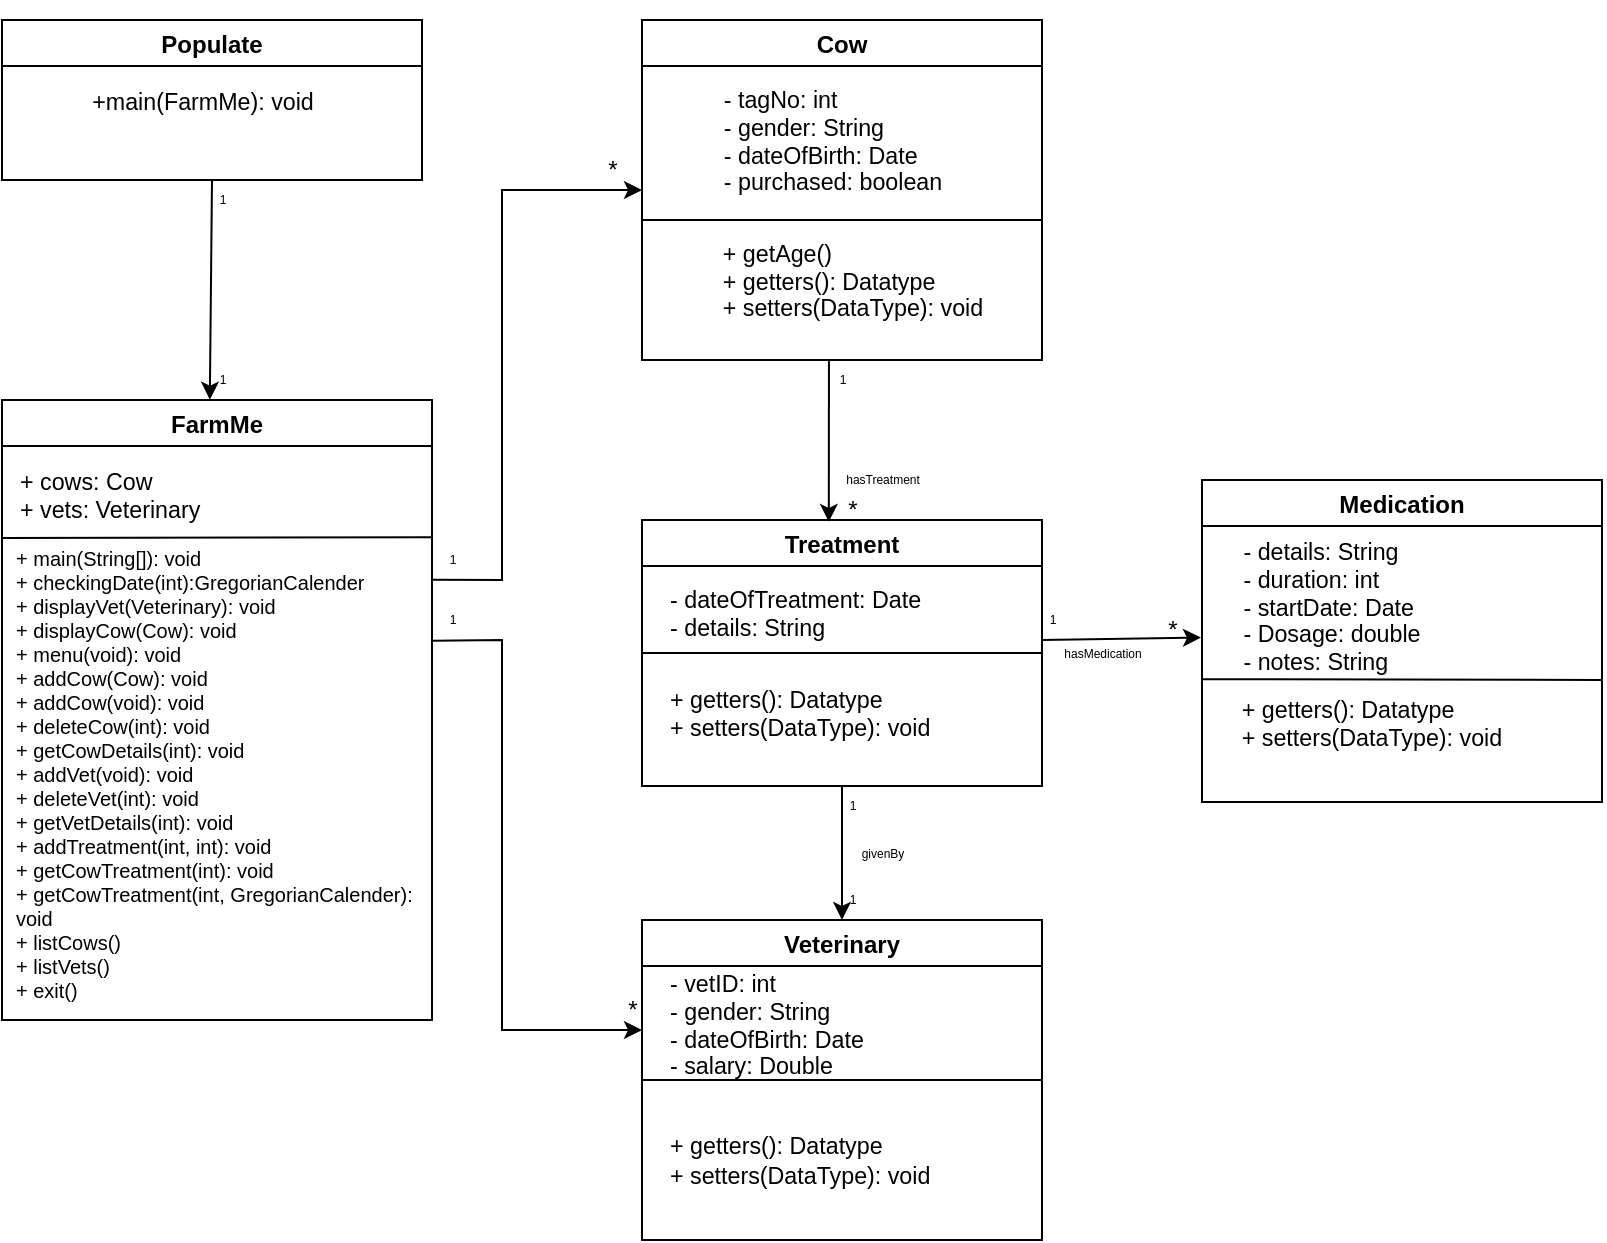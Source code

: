 <mxfile version="20.5.3" type="device" pages="3"><diagram id="g5PznS_Q1_sWZwW7j5GB" name="Page-1"><mxGraphModel dx="1426" dy="794" grid="1" gridSize="10" guides="1" tooltips="1" connect="1" arrows="1" fold="1" page="1" pageScale="1" pageWidth="827" pageHeight="1169" math="0" shadow="0"><root><mxCell id="0"/><mxCell id="1" parent="0"/><mxCell id="dlC_bt2dtPy2M-M3eViS-109" value="FarmMe" style="swimlane;" parent="1" vertex="1"><mxGeometry x="20" y="490" width="215" height="310" as="geometry"/></mxCell><mxCell id="dlC_bt2dtPy2M-M3eViS-111" value="&lt;div style=&quot;font-size: 10px;&quot;&gt;&lt;div style=&quot;&quot;&gt;&lt;span style=&quot;letter-spacing: 0px; background-color: initial;&quot;&gt;+ main(String[]): void&lt;/span&gt;&lt;/div&gt;&lt;div style=&quot;&quot;&gt;&lt;span style=&quot;letter-spacing: 0px; background-color: initial;&quot;&gt;+ checkingDate(int):GregorianCalender&lt;/span&gt;&lt;/div&gt;&lt;div style=&quot;&quot;&gt;&lt;span style=&quot;letter-spacing: 0px; background-color: initial;&quot;&gt;+ displayVet(Veterinary): void&lt;/span&gt;&lt;/div&gt;&lt;div style=&quot;&quot;&gt;&lt;span style=&quot;letter-spacing: 0px; background-color: initial;&quot;&gt;+ displayCow(Cow): void&lt;/span&gt;&lt;/div&gt;&lt;div style=&quot;&quot;&gt;&lt;span style=&quot;letter-spacing: 0px; background-color: initial;&quot;&gt;+ menu(void): void&lt;/span&gt;&lt;/div&gt;&lt;div style=&quot;&quot;&gt;+ addCow(Cow): void&lt;span style=&quot;letter-spacing: 0px; background-color: initial;&quot;&gt;&lt;br&gt;&lt;/span&gt;&lt;/div&gt;&lt;font style=&quot;font-size: 10px; font-family: Helvetica; color: rgb(0, 0, 0); direction: ltr; letter-spacing: 0px; line-height: 120%; opacity: 1;&quot;&gt;&lt;div style=&quot;&quot;&gt;&lt;span style=&quot;letter-spacing: 0px; background-color: initial;&quot;&gt;+ addCow(void): void&lt;/span&gt;&lt;/div&gt;&lt;div style=&quot;&quot;&gt;&lt;span style=&quot;letter-spacing: 0px; background-color: initial;&quot;&gt;+ deleteCow(int): void&lt;/span&gt;&lt;/div&gt;&lt;div style=&quot;&quot;&gt;&lt;span style=&quot;letter-spacing: 0px; background-color: initial;&quot;&gt;+ getCowDetails(int): void&lt;/span&gt;&lt;/div&gt;&lt;div style=&quot;&quot;&gt;&lt;span style=&quot;letter-spacing: 0px; background-color: initial;&quot;&gt;+ addVet(void): void&lt;/span&gt;&lt;/div&gt;&lt;div style=&quot;&quot;&gt;&lt;span style=&quot;letter-spacing: 0px; background-color: initial;&quot;&gt;+ deleteVet(int): void&lt;/span&gt;&lt;/div&gt;&lt;div style=&quot;&quot;&gt;&lt;span style=&quot;letter-spacing: 0px; background-color: initial;&quot;&gt;+ getVetDetails(int): void&lt;/span&gt;&lt;/div&gt;&lt;div style=&quot;&quot;&gt;&lt;span style=&quot;letter-spacing: 0px; background-color: initial;&quot;&gt;+ addTreatment(int, int): void&lt;/span&gt;&lt;/div&gt;&lt;div style=&quot;&quot;&gt;&lt;span style=&quot;letter-spacing: 0px; background-color: initial;&quot;&gt;+ getCowTreatment(int): void&lt;/span&gt;&lt;/div&gt;&lt;div style=&quot;&quot;&gt;&lt;span style=&quot;&quot;&gt;+ getCowTreatment(int,&lt;/span&gt;&lt;span style=&quot;letter-spacing: 0px; background-color: initial;&quot;&gt;&amp;nbsp;GregorianCalender&lt;/span&gt;&lt;span style=&quot;letter-spacing: 0px; background-color: initial;&quot;&gt;): &lt;span style=&quot;&quot;&gt;&#9;&lt;/span&gt;&lt;span style=&quot;&quot;&gt;&#9;&lt;/span&gt;&lt;span style=&quot;&quot;&gt;&#9;&lt;/span&gt;&lt;span style=&quot;&quot;&gt;&#9;&lt;/span&gt;&lt;span style=&quot;&quot;&gt;&#9;&lt;/span&gt;&lt;span style=&quot;&quot;&gt;&#9;&lt;/span&gt;&lt;span style=&quot;&quot;&gt;&#9;&lt;/span&gt;&lt;span style=&quot;&quot;&gt;&#9;&lt;/span&gt;void&lt;/span&gt;&lt;/div&gt;&lt;div style=&quot;&quot;&gt;&lt;span style=&quot;letter-spacing: 0px; background-color: initial;&quot;&gt;+ listCows()&lt;/span&gt;&lt;/div&gt;&lt;div style=&quot;&quot;&gt;&lt;span style=&quot;letter-spacing: 0px; background-color: initial;&quot;&gt;+ listVets()&lt;/span&gt;&lt;/div&gt;&lt;div style=&quot;&quot;&gt;&lt;span style=&quot;letter-spacing: 0px; background-color: initial;&quot;&gt;+ exit()&lt;/span&gt;&lt;/div&gt;&lt;/font&gt;&lt;/div&gt;" style="verticalAlign=middle;align=left;vsdxID=4;fillColor=none;gradientColor=none;shape=stencil(nZBRDoQgDERP03+WHsHFe5iISyOCQdT19kIaIxq//Jtp3zTpAFaTaUYNUkwx+F6v1EYD+AUpyRkdKCYFqACrzgf9C352LfuxyWRWg1/yhT/nRE5IsZWuZtCSK8CPeI0e/hF+jV7AJM4PO7KWCyr390bSiNtEtQM=);strokeColor=none;spacingTop=-3;spacingBottom=-3;spacingLeft=-3;spacingRight=-3;points=[];labelBackgroundColor=none;rounded=0;html=1;whiteSpace=wrap;" parent="dlC_bt2dtPy2M-M3eViS-109" vertex="1"><mxGeometry x="7.5" y="74" width="200" height="226" as="geometry"/></mxCell><mxCell id="dlC_bt2dtPy2M-M3eViS-57" value="&lt;div style=&quot;font-size: 1px&quot;&gt;&lt;font style=&quot;font-size:11.64px;font-family:Helvetica;color:#000000;direction:ltr;letter-spacing:0px;line-height:120%;opacity:1&quot;&gt;+ cows: Cow&lt;br&gt;+ vets: Veterinary&lt;br&gt;&lt;br&gt;&lt;br&gt;&lt;/font&gt;&lt;/div&gt;" style="verticalAlign=middle;align=left;vsdxID=2;fillColor=none;gradientColor=none;shape=stencil(nZBRDoQgDERP03+WHsHFe5iISyOCQdT19kIaIxq//Jtp3zTpAFaTaUYNUkwx+F6v1EYD+AUpyRkdKCYFqACrzgf9C352LfuxyWRWg1/yhT/nRE5IsZWuZtCSK8CPeI0e/hF+jV7AJM4PO7KWCyr390bSiNtEtQM=);strokeColor=none;spacingTop=-3;spacingBottom=-3;spacingLeft=-3;spacingRight=-3;points=[];labelBackgroundColor=none;rounded=0;html=1;whiteSpace=wrap;" parent="dlC_bt2dtPy2M-M3eViS-109" vertex="1"><mxGeometry x="10" y="40" width="195" height="41" as="geometry"/></mxCell><mxCell id="dlC_bt2dtPy2M-M3eViS-117" value="Cow" style="swimlane;" parent="1" vertex="1"><mxGeometry x="340" y="300" width="200" height="170" as="geometry"/></mxCell><mxCell id="dlC_bt2dtPy2M-M3eViS-60" style="vsdxID=510000;fillColor=none;gradientColor=none;strokeColor=none;spacingTop=-3;spacingBottom=-3;spacingLeft=-3;spacingRight=-3;points=[];labelBackgroundColor=none;rounded=0;html=1;whiteSpace=wrap;align=left;" parent="dlC_bt2dtPy2M-M3eViS-117" vertex="1"><mxGeometry x="27.5" y="-10" width="145" height="180" as="geometry"/></mxCell><mxCell id="dlC_bt2dtPy2M-M3eViS-62" value="&lt;div style=&quot;font-size: 11.64px;&quot;&gt;&lt;div style=&quot;text-align: left;&quot;&gt;&lt;span style=&quot;font-size: 11.64px; letter-spacing: 0px; background-color: initial;&quot;&gt;- tagNo: int&lt;/span&gt;&lt;/div&gt;&lt;font style=&quot;font-size:11.64px;font-family:Helvetica;color:#000000;direction:ltr;letter-spacing:0px;line-height:120%;opacity:1&quot;&gt;&lt;div style=&quot;text-align: left;&quot;&gt;&lt;span style=&quot;font-size: 11.64px; letter-spacing: 0px; background-color: initial;&quot;&gt;- gender: String&lt;/span&gt;&lt;/div&gt;&lt;div style=&quot;text-align: left;&quot;&gt;&lt;span style=&quot;font-size: 11.64px; letter-spacing: 0px; background-color: initial;&quot;&gt;- dateOfBirth: Date&lt;/span&gt;&lt;/div&gt;&lt;div style=&quot;text-align: left;&quot;&gt;&lt;span style=&quot;font-size: 11.64px; letter-spacing: 0px; background-color: initial;&quot;&gt;- purchased: boolean&lt;/span&gt;&lt;/div&gt;&lt;/font&gt;&lt;/div&gt;" style="verticalAlign=middle;align=center;vsdxID=6;fillColor=none;gradientColor=none;shape=stencil(nZBRDoQgDERP03+WHsHFe5iISyOCQdT19kIaIxq//Jtp3zTpAFaTaUYNUkwx+F6v1EYD+AUpyRkdKCYFqACrzgf9C352LfuxyWRWg1/yhT/nRE5IsZWuZtCSK8CPeI0e/hF+jV7AJM4PO7KWCyr390bSiNtEtQM=);strokeColor=none;spacingTop=-3;spacingBottom=-3;spacingLeft=-3;spacingRight=-3;points=[];labelBackgroundColor=none;rounded=0;html=1;whiteSpace=wrap;" parent="dlC_bt2dtPy2M-M3eViS-60" vertex="1"><mxGeometry x="-10" y="31.2" width="155" height="76.8" as="geometry"/></mxCell><mxCell id="dlC_bt2dtPy2M-M3eViS-64" value="&lt;div style=&quot;font-size: 1px&quot;&gt;&lt;div style=&quot;text-align: left;&quot;&gt;&lt;span style=&quot;font-size: 11.64px; letter-spacing: 0px; background-color: initial;&quot;&gt;+ getAge()&lt;/span&gt;&lt;/div&gt;&lt;font style=&quot;font-size:11.64px;font-family:Helvetica;color:#000000;direction:ltr;letter-spacing:0px;line-height:120%;opacity:1&quot;&gt;&lt;div style=&quot;text-align: left;&quot;&gt;&lt;span style=&quot;font-size: 11.64px; letter-spacing: 0px; background-color: initial;&quot;&gt;+ getters(): Datatype&lt;/span&gt;&lt;/div&gt;&lt;div style=&quot;text-align: left;&quot;&gt;&lt;span style=&quot;font-size: 11.64px; letter-spacing: 0px; background-color: initial;&quot;&gt;+ setters(DataType): void&lt;/span&gt;&lt;/div&gt;&lt;/font&gt;&lt;/div&gt;" style="verticalAlign=middle;align=center;vsdxID=8;fillColor=none;gradientColor=none;shape=stencil(nZBRDoQgDERP03+WHsHFe5iISyOCQdT19kIaIxq//Jtp3zTpAFaTaUYNUkwx+F6v1EYD+AUpyRkdKCYFqACrzgf9C352LfuxyWRWg1/yhT/nRE5IsZWuZtCSK8CPeI0e/hF+jV7AJM4PO7KWCyr390bSiNtEtQM=);strokeColor=none;spacingTop=-3;spacingBottom=-3;spacingLeft=-3;spacingRight=-3;points=[];labelBackgroundColor=none;rounded=0;html=1;whiteSpace=wrap;" parent="dlC_bt2dtPy2M-M3eViS-60" vertex="1"><mxGeometry x="10" y="120" width="135" height="40" as="geometry"/></mxCell><mxCell id="dlC_bt2dtPy2M-M3eViS-122" value="" style="endArrow=none;html=1;rounded=0;" parent="1" edge="1"><mxGeometry width="50" height="50" relative="1" as="geometry"><mxPoint x="340" y="400" as="sourcePoint"/><mxPoint x="540" y="400" as="targetPoint"/><Array as="points"/></mxGeometry></mxCell><mxCell id="dlC_bt2dtPy2M-M3eViS-146" style="edgeStyle=orthogonalEdgeStyle;rounded=0;orthogonalLoop=1;jettySize=auto;html=1;exitX=0.5;exitY=1;exitDx=0;exitDy=0;entryX=0.5;entryY=0;entryDx=0;entryDy=0;shadow=0;" parent="1" source="dlC_bt2dtPy2M-M3eViS-123" target="dlC_bt2dtPy2M-M3eViS-132" edge="1"><mxGeometry relative="1" as="geometry"/></mxCell><mxCell id="dlC_bt2dtPy2M-M3eViS-123" value="Treatment" style="swimlane;" parent="1" vertex="1"><mxGeometry x="340" y="550" width="200" height="133" as="geometry"/></mxCell><mxCell id="dlC_bt2dtPy2M-M3eViS-67" value="&lt;div style=&quot;font-size: 1px&quot;&gt;&lt;font style=&quot;font-size:11.64px;font-family:Helvetica;color:#000000;direction:ltr;letter-spacing:0px;line-height:120%;opacity:1&quot;&gt;- dateOfTreatment: Date&lt;br&gt;- details: String&lt;/font&gt;&lt;/div&gt;" style="verticalAlign=middle;align=left;vsdxID=10;fillColor=none;gradientColor=none;shape=stencil(nZBRDoQgDERP03+WHsHFe5iISyOCQdT19kIaIxq//Jtp3zTpAFaTaUYNUkwx+F6v1EYD+AUpyRkdKCYFqACrzgf9C352LfuxyWRWg1/yhT/nRE5IsZWuZtCSK8CPeI0e/hF+jV7AJM4PO7KWCyr390bSiNtEtQM=);strokeColor=none;spacingTop=-3;spacingBottom=-3;spacingLeft=-3;spacingRight=-3;points=[];labelBackgroundColor=none;rounded=0;html=1;whiteSpace=wrap;" parent="dlC_bt2dtPy2M-M3eViS-123" vertex="1"><mxGeometry x="15" y="14" width="170" height="64" as="geometry"/></mxCell><mxCell id="dlC_bt2dtPy2M-M3eViS-69" value="&lt;div style=&quot;&quot;&gt;&lt;div style=&quot;&quot;&gt;&lt;span style=&quot;font-size: 11.64px;&quot;&gt;&lt;br&gt;&lt;/span&gt;&lt;/div&gt;&lt;font style=&quot;font-size: 11.64px; font-family: Helvetica; color: rgb(0, 0, 0); direction: ltr; letter-spacing: 0px; line-height: 120%; opacity: 1;&quot;&gt;&lt;div style=&quot;&quot;&gt;&lt;span style=&quot;font-size: 11.64px; letter-spacing: 0px; background-color: initial;&quot;&gt;+ getters(): Datatype&lt;/span&gt;&lt;/div&gt;&lt;div style=&quot;&quot;&gt;&lt;span style=&quot;font-size: 11.64px; letter-spacing: 0px; background-color: initial;&quot;&gt;+ setters(DataType): void&lt;/span&gt;&lt;/div&gt;&lt;/font&gt;&lt;/div&gt;" style="verticalAlign=middle;align=left;vsdxID=12;fillColor=none;gradientColor=none;shape=stencil(nZBRDoQgDERP03+WHsHFe5iISyOCQdT19kIaIxq//Jtp3zTpAFaTaUYNUkwx+F6v1EYD+AUpyRkdKCYFqACrzgf9C352LfuxyWRWg1/yhT/nRE5IsZWuZtCSK8CPeI0e/hF+jV7AJM4PO7KWCyr390bSiNtEtQM=);strokeColor=none;spacingTop=-3;spacingBottom=-3;spacingLeft=-3;spacingRight=-3;points=[];labelBackgroundColor=none;rounded=0;html=1;whiteSpace=wrap;" parent="dlC_bt2dtPy2M-M3eViS-123" vertex="1"><mxGeometry x="15" y="63" width="210" height="52" as="geometry"/></mxCell><mxCell id="dlC_bt2dtPy2M-M3eViS-125" value="" style="endArrow=none;html=1;rounded=0;entryX=1;entryY=0.5;entryDx=0;entryDy=0;exitX=0;exitY=0.5;exitDx=0;exitDy=0;" parent="1" source="dlC_bt2dtPy2M-M3eViS-123" target="dlC_bt2dtPy2M-M3eViS-123" edge="1"><mxGeometry width="50" height="50" relative="1" as="geometry"><mxPoint x="200" y="843" as="sourcePoint"/><mxPoint x="250" y="793" as="targetPoint"/></mxGeometry></mxCell><mxCell id="dlC_bt2dtPy2M-M3eViS-127" value="Medication" style="swimlane;" parent="1" vertex="1"><mxGeometry x="620" y="530" width="200" height="161" as="geometry"/></mxCell><mxCell id="dlC_bt2dtPy2M-M3eViS-75" style="vsdxID=1710000;fillColor=none;gradientColor=none;strokeColor=none;spacingTop=-3;spacingBottom=-3;spacingLeft=-3;spacingRight=-3;points=[];labelBackgroundColor=none;rounded=0;html=1;whiteSpace=wrap;align=left;" parent="dlC_bt2dtPy2M-M3eViS-127" vertex="1"><mxGeometry width="170" height="162" as="geometry"/></mxCell><mxCell id="dlC_bt2dtPy2M-M3eViS-77" value="&lt;div style=&quot;font-size: 1px&quot;&gt;&lt;div style=&quot;text-align: left;&quot;&gt;&lt;span style=&quot;font-size: 11.64px; letter-spacing: 0px; background-color: initial;&quot;&gt;- details: String&lt;/span&gt;&lt;/div&gt;&lt;font style=&quot;font-size:11.64px;font-family:Helvetica;color:#000000;direction:ltr;letter-spacing:0px;line-height:120%;opacity:1&quot;&gt;&lt;div style=&quot;text-align: left;&quot;&gt;&lt;span style=&quot;font-size: 11.64px; letter-spacing: 0px; background-color: initial;&quot;&gt;- duration: int&lt;/span&gt;&lt;/div&gt;&lt;div style=&quot;text-align: left;&quot;&gt;&lt;span style=&quot;font-size: 11.64px; letter-spacing: 0px; background-color: initial;&quot;&gt;- startDate: Date&lt;/span&gt;&lt;/div&gt;&lt;div style=&quot;text-align: left;&quot;&gt;&lt;span style=&quot;font-size: 11.64px; letter-spacing: 0px; background-color: initial;&quot;&gt;- Dosage: double&lt;/span&gt;&lt;/div&gt;&lt;div style=&quot;text-align: left;&quot;&gt;&lt;span style=&quot;font-size: 11.64px; letter-spacing: 0px; background-color: initial;&quot;&gt;- notes: String&lt;/span&gt;&lt;/div&gt;&lt;/font&gt;&lt;/div&gt;" style="verticalAlign=middle;align=center;vsdxID=18;fillColor=none;gradientColor=none;shape=stencil(nZBRDoQgDERP03+WHsHFe5iISyOCQdT19kIaIxq//Jtp3zTpAFaTaUYNUkwx+F6v1EYD+AUpyRkdKCYFqACrzgf9C352LfuxyWRWg1/yhT/nRE5IsZWuZtCSK8CPeI0e/hF+jV7AJM4PO7KWCyr390bSiNtEtQM=);strokeColor=none;spacingTop=-3;spacingBottom=-3;spacingLeft=-3;spacingRight=-3;points=[];labelBackgroundColor=none;rounded=0;html=1;whiteSpace=wrap;" parent="dlC_bt2dtPy2M-M3eViS-75" vertex="1"><mxGeometry x="-20" y="26" width="170" height="74" as="geometry"/></mxCell><mxCell id="dlC_bt2dtPy2M-M3eViS-79" value="&lt;div style=&quot;font-size: 1px&quot;&gt;&lt;div style=&quot;text-align: left;&quot;&gt;&lt;span style=&quot;font-size: 11.64px; letter-spacing: 0px; background-color: initial;&quot;&gt;+ getters(): Datatype&lt;/span&gt;&lt;/div&gt;&lt;font style=&quot;font-size:11.64px;font-family:Helvetica;color:#000000;direction:ltr;letter-spacing:0px;line-height:120%;opacity:1&quot;&gt;&lt;div style=&quot;text-align: left;&quot;&gt;&lt;span style=&quot;font-size: 11.64px; letter-spacing: 0px; background-color: initial;&quot;&gt;+ setters(DataType): void&lt;/span&gt;&lt;/div&gt;&lt;/font&gt;&lt;/div&gt;" style="verticalAlign=middle;align=center;vsdxID=20;fillColor=none;gradientColor=none;shape=stencil(nZBRDoQgDERP03+WHsHFe5iISyOCQdT19kIaIxq//Jtp3zTpAFaTaUYNUkwx+F6v1EYD+AUpyRkdKCYFqACrzgf9C352LfuxyWRWg1/yhT/nRE5IsZWuZtCSK8CPeI0e/hF+jV7AJM4PO7KWCyr390bSiNtEtQM=);strokeColor=none;spacingTop=-3;spacingBottom=-3;spacingLeft=-3;spacingRight=-3;points=[];labelBackgroundColor=none;rounded=0;html=1;whiteSpace=wrap;" parent="dlC_bt2dtPy2M-M3eViS-75" vertex="1"><mxGeometry y="100" width="170" height="42" as="geometry"/></mxCell><mxCell id="dlC_bt2dtPy2M-M3eViS-153" value="*" style="text;html=1;align=center;verticalAlign=middle;resizable=0;points=[];autosize=1;strokeColor=none;fillColor=none;" parent="dlC_bt2dtPy2M-M3eViS-75" vertex="1"><mxGeometry x="-30" y="60" width="30" height="30" as="geometry"/></mxCell><mxCell id="dlC_bt2dtPy2M-M3eViS-130" value="" style="endArrow=none;html=1;rounded=0;exitX=0;exitY=-0.009;exitDx=0;exitDy=0;exitPerimeter=0;" parent="1" source="dlC_bt2dtPy2M-M3eViS-79" edge="1"><mxGeometry width="50" height="50" relative="1" as="geometry"><mxPoint x="600" y="780" as="sourcePoint"/><mxPoint x="820" y="630" as="targetPoint"/></mxGeometry></mxCell><mxCell id="dlC_bt2dtPy2M-M3eViS-132" value="Veterinary" style="swimlane;" parent="1" vertex="1"><mxGeometry x="340" y="750" width="200" height="160" as="geometry"/></mxCell><mxCell id="dlC_bt2dtPy2M-M3eViS-133" value="&lt;div style=&quot;font-size: 1px&quot;&gt;&lt;span style=&quot;font-size: 11.64px; text-align: center;&quot;&gt;- vetID: int&lt;/span&gt;&lt;br style=&quot;font-size: 11.64px; text-align: center;&quot;&gt;&lt;span style=&quot;font-size: 11.64px; text-align: center;&quot;&gt;- gender: String&lt;/span&gt;&lt;br style=&quot;font-size: 11.64px; text-align: center;&quot;&gt;&lt;span style=&quot;font-size: 11.64px; text-align: center;&quot;&gt;- dateOfBirth: Date&lt;/span&gt;&lt;br style=&quot;font-size: 11.64px; text-align: center;&quot;&gt;&lt;span style=&quot;font-size: 11.64px; text-align: center;&quot;&gt;- salary: Double&lt;/span&gt;&lt;br&gt;&lt;/div&gt;" style="verticalAlign=middle;align=left;vsdxID=10;fillColor=none;gradientColor=none;shape=stencil(nZBRDoQgDERP03+WHsHFe5iISyOCQdT19kIaIxq//Jtp3zTpAFaTaUYNUkwx+F6v1EYD+AUpyRkdKCYFqACrzgf9C352LfuxyWRWg1/yhT/nRE5IsZWuZtCSK8CPeI0e/hF+jV7AJM4PO7KWCyr390bSiNtEtQM=);strokeColor=none;spacingTop=-3;spacingBottom=-3;spacingLeft=-3;spacingRight=-3;points=[];labelBackgroundColor=none;rounded=0;html=1;whiteSpace=wrap;" parent="dlC_bt2dtPy2M-M3eViS-132" vertex="1"><mxGeometry x="15" y="20" width="170" height="64" as="geometry"/></mxCell><mxCell id="dlC_bt2dtPy2M-M3eViS-134" value="&lt;div style=&quot;&quot;&gt;&lt;div style=&quot;&quot;&gt;&lt;span style=&quot;font-size: 11.64px; text-align: center;&quot;&gt;+ getters(): Datatype&lt;/span&gt;&lt;br style=&quot;font-size: 11.64px; text-align: center;&quot;&gt;&lt;span style=&quot;font-size: 11.64px; text-align: center;&quot;&gt;+ setters(DataType): void&lt;/span&gt;&lt;br&gt;&lt;/div&gt;&lt;/div&gt;" style="verticalAlign=middle;align=left;vsdxID=12;fillColor=none;gradientColor=none;shape=stencil(nZBRDoQgDERP03+WHsHFe5iISyOCQdT19kIaIxq//Jtp3zTpAFaTaUYNUkwx+F6v1EYD+AUpyRkdKCYFqACrzgf9C352LfuxyWRWg1/yhT/nRE5IsZWuZtCSK8CPeI0e/hF+jV7AJM4PO7KWCyr390bSiNtEtQM=);strokeColor=none;spacingTop=-3;spacingBottom=-3;spacingLeft=-3;spacingRight=-3;points=[];labelBackgroundColor=none;rounded=0;html=1;whiteSpace=wrap;" parent="dlC_bt2dtPy2M-M3eViS-132" vertex="1"><mxGeometry x="15" y="94" width="210" height="52" as="geometry"/></mxCell><mxCell id="dlC_bt2dtPy2M-M3eViS-135" value="" style="endArrow=none;html=1;rounded=0;entryX=1;entryY=0.5;entryDx=0;entryDy=0;exitX=0;exitY=0.5;exitDx=0;exitDy=0;" parent="1" source="dlC_bt2dtPy2M-M3eViS-132" target="dlC_bt2dtPy2M-M3eViS-132" edge="1"><mxGeometry width="50" height="50" relative="1" as="geometry"><mxPoint x="200" y="1063" as="sourcePoint"/><mxPoint x="250" y="1013" as="targetPoint"/></mxGeometry></mxCell><mxCell id="dlC_bt2dtPy2M-M3eViS-137" value="" style="endArrow=classic;html=1;rounded=0;entryX=0;entryY=0.5;entryDx=0;entryDy=0;exitX=0.172;exitY=0.996;exitDx=0;exitDy=0;exitPerimeter=0;" parent="1" source="dlC_bt2dtPy2M-M3eViS-154" target="dlC_bt2dtPy2M-M3eViS-117" edge="1"><mxGeometry width="50" height="50" relative="1" as="geometry"><mxPoint x="215" y="579.63" as="sourcePoint"/><mxPoint x="540" y="510" as="targetPoint"/><Array as="points"><mxPoint x="270" y="580"/><mxPoint x="270" y="385"/></Array></mxGeometry></mxCell><mxCell id="dlC_bt2dtPy2M-M3eViS-138" value="" style="endArrow=classic;html=1;rounded=0;shadow=0;exitX=0.172;exitY=1.018;exitDx=0;exitDy=0;exitPerimeter=0;" parent="1" source="dlC_bt2dtPy2M-M3eViS-156" edge="1"><mxGeometry width="50" height="50" relative="1" as="geometry"><mxPoint x="215.3" y="609.75" as="sourcePoint"/><mxPoint x="340.0" y="805" as="targetPoint"/><Array as="points"><mxPoint x="270" y="610"/><mxPoint x="270.0" y="805"/></Array></mxGeometry></mxCell><mxCell id="dlC_bt2dtPy2M-M3eViS-142" value="*" style="text;html=1;align=center;verticalAlign=middle;resizable=0;points=[];autosize=1;strokeColor=none;fillColor=none;" parent="1" vertex="1"><mxGeometry x="310" y="360" width="30" height="30" as="geometry"/></mxCell><mxCell id="dlC_bt2dtPy2M-M3eViS-143" value="*" style="text;html=1;align=center;verticalAlign=middle;resizable=0;points=[];autosize=1;strokeColor=none;fillColor=none;" parent="1" vertex="1"><mxGeometry x="320" y="780" width="30" height="30" as="geometry"/></mxCell><mxCell id="dlC_bt2dtPy2M-M3eViS-144" value="" style="endArrow=classic;html=1;rounded=0;shadow=0;entryX=-0.003;entryY=0.486;entryDx=0;entryDy=0;entryPerimeter=0;" parent="1" target="dlC_bt2dtPy2M-M3eViS-75" edge="1"><mxGeometry width="50" height="50" relative="1" as="geometry"><mxPoint x="540" y="610" as="sourcePoint"/><mxPoint x="540" y="580" as="targetPoint"/></mxGeometry></mxCell><mxCell id="dlC_bt2dtPy2M-M3eViS-145" value="" style="endArrow=classic;html=1;rounded=0;shadow=0;exitX=0.455;exitY=1;exitDx=0;exitDy=0;exitPerimeter=0;entryX=0.467;entryY=0.007;entryDx=0;entryDy=0;entryPerimeter=0;" parent="1" source="dlC_bt2dtPy2M-M3eViS-60" target="dlC_bt2dtPy2M-M3eViS-123" edge="1"><mxGeometry width="50" height="50" relative="1" as="geometry"><mxPoint x="490" y="630" as="sourcePoint"/><mxPoint x="540" y="580" as="targetPoint"/></mxGeometry></mxCell><mxCell id="dlC_bt2dtPy2M-M3eViS-147" value="&lt;font style=&quot;font-size: 6px;&quot;&gt;givenBy&lt;/font&gt;" style="text;html=1;align=center;verticalAlign=middle;resizable=0;points=[];autosize=1;strokeColor=none;fillColor=none;" parent="1" vertex="1"><mxGeometry x="440" y="700" width="40" height="30" as="geometry"/></mxCell><mxCell id="dlC_bt2dtPy2M-M3eViS-149" value="hasTreatment" style="text;html=1;align=center;verticalAlign=middle;resizable=0;points=[];autosize=1;strokeColor=none;fillColor=none;fontSize=6;" parent="1" vertex="1"><mxGeometry x="430" y="520" width="60" height="20" as="geometry"/></mxCell><mxCell id="dlC_bt2dtPy2M-M3eViS-150" value="hasMedication" style="text;html=1;align=center;verticalAlign=middle;resizable=0;points=[];autosize=1;strokeColor=none;fillColor=none;fontSize=6;" parent="1" vertex="1"><mxGeometry x="540" y="606.5" width="60" height="20" as="geometry"/></mxCell><mxCell id="dlC_bt2dtPy2M-M3eViS-152" value="*" style="text;html=1;align=center;verticalAlign=middle;resizable=0;points=[];autosize=1;strokeColor=none;fillColor=none;" parent="1" vertex="1"><mxGeometry x="430" y="530" width="30" height="30" as="geometry"/></mxCell><mxCell id="dlC_bt2dtPy2M-M3eViS-154" value="1" style="text;html=1;align=center;verticalAlign=middle;resizable=0;points=[];autosize=1;strokeColor=none;fillColor=none;fontSize=6;" parent="1" vertex="1"><mxGeometry x="230" y="560" width="30" height="20" as="geometry"/></mxCell><mxCell id="dlC_bt2dtPy2M-M3eViS-156" value="1" style="text;html=1;align=center;verticalAlign=middle;resizable=0;points=[];autosize=1;strokeColor=none;fillColor=none;fontSize=6;" parent="1" vertex="1"><mxGeometry x="230" y="590" width="30" height="20" as="geometry"/></mxCell><mxCell id="dlC_bt2dtPy2M-M3eViS-157" value="1" style="text;html=1;align=center;verticalAlign=middle;resizable=0;points=[];autosize=1;strokeColor=none;fillColor=none;fontSize=6;" parent="1" vertex="1"><mxGeometry x="430" y="683" width="30" height="20" as="geometry"/></mxCell><mxCell id="dlC_bt2dtPy2M-M3eViS-158" value="1" style="text;html=1;align=center;verticalAlign=middle;resizable=0;points=[];autosize=1;strokeColor=none;fillColor=none;fontSize=6;" parent="1" vertex="1"><mxGeometry x="430" y="730" width="30" height="20" as="geometry"/></mxCell><mxCell id="dlC_bt2dtPy2M-M3eViS-159" value="1" style="text;html=1;align=center;verticalAlign=middle;resizable=0;points=[];autosize=1;strokeColor=none;fillColor=none;fontSize=6;" parent="1" vertex="1"><mxGeometry x="530" y="590" width="30" height="20" as="geometry"/></mxCell><mxCell id="dlC_bt2dtPy2M-M3eViS-160" value="1" style="text;html=1;align=center;verticalAlign=middle;resizable=0;points=[];autosize=1;strokeColor=none;fillColor=none;fontSize=6;" parent="1" vertex="1"><mxGeometry x="425" y="470" width="30" height="20" as="geometry"/></mxCell><mxCell id="dlC_bt2dtPy2M-M3eViS-167" value="Populate" style="swimlane;fontSize=12;" parent="1" vertex="1"><mxGeometry x="20" y="300" width="210" height="80" as="geometry"/></mxCell><mxCell id="dlC_bt2dtPy2M-M3eViS-168" value="&lt;font style=&quot;font-size: 11.64px;&quot;&gt;+main(FarmMe): void&lt;/font&gt;" style="text;html=1;align=center;verticalAlign=middle;resizable=0;points=[];autosize=1;strokeColor=none;fillColor=none;fontSize=8;" parent="dlC_bt2dtPy2M-M3eViS-167" vertex="1"><mxGeometry x="35" y="25" width="130" height="30" as="geometry"/></mxCell><mxCell id="dlC_bt2dtPy2M-M3eViS-170" value="" style="endArrow=classic;html=1;rounded=0;shadow=0;fontSize=11.64;entryX=0.297;entryY=0.992;entryDx=0;entryDy=0;exitX=0.5;exitY=1;exitDx=0;exitDy=0;entryPerimeter=0;" parent="1" source="dlC_bt2dtPy2M-M3eViS-167" target="dlC_bt2dtPy2M-M3eViS-173" edge="1"><mxGeometry width="50" height="50" relative="1" as="geometry"><mxPoint x="205" y="320" as="sourcePoint"/><mxPoint x="255" y="270" as="targetPoint"/></mxGeometry></mxCell><mxCell id="dlC_bt2dtPy2M-M3eViS-173" value="1" style="text;html=1;align=center;verticalAlign=middle;resizable=0;points=[];autosize=1;strokeColor=none;fillColor=none;fontSize=6;" parent="1" vertex="1"><mxGeometry x="115" y="470" width="30" height="20" as="geometry"/></mxCell><mxCell id="dlC_bt2dtPy2M-M3eViS-172" value="1" style="text;html=1;align=center;verticalAlign=middle;resizable=0;points=[];autosize=1;strokeColor=none;fillColor=none;fontSize=6;" parent="1" vertex="1"><mxGeometry x="115" y="380" width="30" height="20" as="geometry"/></mxCell><mxCell id="dlC_bt2dtPy2M-M3eViS-112" value="" style="endArrow=none;html=1;rounded=0;entryX=0.172;entryY=-0.071;entryDx=0;entryDy=0;entryPerimeter=0;" parent="1" target="dlC_bt2dtPy2M-M3eViS-154" edge="1"><mxGeometry width="50" height="50" relative="1" as="geometry"><mxPoint x="20" y="559" as="sourcePoint"/><mxPoint x="230" y="559" as="targetPoint"/></mxGeometry></mxCell></root></mxGraphModel></diagram><diagram name="Assignment-1" id="WK84-q8ENPoGteLgXB6l"><mxGraphModel dx="1426" dy="794" grid="1" gridSize="10" guides="1" tooltips="1" connect="1" arrows="1" fold="1" page="1" pageScale="1" pageWidth="1100" pageHeight="850" background="none" math="0" shadow="0"><root><mxCell id="0"/><mxCell id="1" parent="0"/><mxCell id="-s_bCXY057MsRby6d6ED-9" value="FarmMe" style="swimlane;fontStyle=1;align=center;verticalAlign=top;childLayout=stackLayout;horizontal=1;startSize=26;horizontalStack=0;resizeParent=1;resizeParentMax=0;resizeLast=0;collapsible=1;marginBottom=0;" parent="1" vertex="1"><mxGeometry x="40" y="200" width="180" height="310" as="geometry"/></mxCell><mxCell id="-s_bCXY057MsRby6d6ED-10" value="+ cows: Cow&#10;+ vets: Veterinary&#10;&#10;&#10;" style="text;strokeColor=none;fillColor=none;align=left;verticalAlign=top;spacingLeft=4;spacingRight=4;overflow=hidden;rotatable=0;points=[[0,0.5],[1,0.5]];portConstraint=eastwest;" parent="-s_bCXY057MsRby6d6ED-9" vertex="1"><mxGeometry y="26" width="180" height="34" as="geometry"/></mxCell><mxCell id="-s_bCXY057MsRby6d6ED-11" value="" style="line;strokeWidth=1;fillColor=none;align=left;verticalAlign=middle;spacingTop=-1;spacingLeft=3;spacingRight=3;rotatable=0;labelPosition=right;points=[];portConstraint=eastwest;strokeColor=inherit;" parent="-s_bCXY057MsRby6d6ED-9" vertex="1"><mxGeometry y="60" width="180" height="24" as="geometry"/></mxCell><mxCell id="-s_bCXY057MsRby6d6ED-12" value="+ menu(void)&#10;+ addCow(void): void&#10;+ deleteCow(int): void&#10;+ getCowDetails(int): void&#10;+ addVet(void): void&#10;+ deleteVet(int): void&#10;+ getVetDetails(int): void&#10;+ addTreatment(int, int): void&#10;+ getCowTreatment(int): void&#10;+ listCows()&#10;+ listVets()&#10;+ exit()&#10;" style="text;strokeColor=none;fillColor=none;align=left;verticalAlign=top;spacingLeft=4;spacingRight=4;overflow=hidden;rotatable=0;points=[[0,0.5],[1,0.5]];portConstraint=eastwest;" parent="-s_bCXY057MsRby6d6ED-9" vertex="1"><mxGeometry y="84" width="180" height="226" as="geometry"/></mxCell><mxCell id="-s_bCXY057MsRby6d6ED-13" value="Cow" style="swimlane;fontStyle=1;align=center;verticalAlign=top;childLayout=stackLayout;horizontal=1;startSize=26;horizontalStack=0;resizeParent=1;resizeParentMax=0;resizeLast=0;collapsible=1;marginBottom=0;" parent="1" vertex="1"><mxGeometry x="350" y="50" width="170" height="150" as="geometry"/></mxCell><mxCell id="-s_bCXY057MsRby6d6ED-14" value="- tagNo: int&#10;- gender: String&#10;- dateOfBirth: Date&#10;- purchased: boolean&#10;" style="text;strokeColor=none;fillColor=none;align=left;verticalAlign=top;spacingLeft=4;spacingRight=4;overflow=hidden;rotatable=0;points=[[0,0.5],[1,0.5]];portConstraint=eastwest;" parent="-s_bCXY057MsRby6d6ED-13" vertex="1"><mxGeometry y="26" width="170" height="64" as="geometry"/></mxCell><mxCell id="-s_bCXY057MsRby6d6ED-15" value="" style="line;strokeWidth=1;fillColor=none;align=left;verticalAlign=middle;spacingTop=-1;spacingLeft=3;spacingRight=3;rotatable=0;labelPosition=right;points=[];portConstraint=eastwest;strokeColor=inherit;" parent="-s_bCXY057MsRby6d6ED-13" vertex="1"><mxGeometry y="90" width="170" height="8" as="geometry"/></mxCell><mxCell id="-s_bCXY057MsRby6d6ED-16" value="+ getAge()&#10;+ getters(): Datatype&#10;+ setters(DataType): void&#10;" style="text;strokeColor=none;fillColor=none;align=left;verticalAlign=top;spacingLeft=4;spacingRight=4;overflow=hidden;rotatable=0;points=[[0,0.5],[1,0.5]];portConstraint=eastwest;" parent="-s_bCXY057MsRby6d6ED-13" vertex="1"><mxGeometry y="98" width="170" height="52" as="geometry"/></mxCell><mxCell id="-s_bCXY057MsRby6d6ED-17" value="Treatment" style="swimlane;fontStyle=1;align=center;verticalAlign=top;childLayout=stackLayout;horizontal=1;startSize=26;horizontalStack=0;resizeParent=1;resizeParentMax=0;resizeLast=0;collapsible=1;marginBottom=0;" parent="1" vertex="1"><mxGeometry x="350" y="250" width="170" height="150" as="geometry"/></mxCell><mxCell id="-s_bCXY057MsRby6d6ED-18" value="- dateOfTreatment: Date&#10;- details: String" style="text;strokeColor=none;fillColor=none;align=left;verticalAlign=top;spacingLeft=4;spacingRight=4;overflow=hidden;rotatable=0;points=[[0,0.5],[1,0.5]];portConstraint=eastwest;" parent="-s_bCXY057MsRby6d6ED-17" vertex="1"><mxGeometry y="26" width="170" height="64" as="geometry"/></mxCell><mxCell id="-s_bCXY057MsRby6d6ED-19" value="" style="line;strokeWidth=1;fillColor=none;align=left;verticalAlign=middle;spacingTop=-1;spacingLeft=3;spacingRight=3;rotatable=0;labelPosition=right;points=[];portConstraint=eastwest;strokeColor=inherit;" parent="-s_bCXY057MsRby6d6ED-17" vertex="1"><mxGeometry y="90" width="170" height="8" as="geometry"/></mxCell><mxCell id="-s_bCXY057MsRby6d6ED-20" value="&#10;+ getters(): Datatype&#10;+ setters(DataType): void&#10;" style="text;strokeColor=none;fillColor=none;align=left;verticalAlign=top;spacingLeft=4;spacingRight=4;overflow=hidden;rotatable=0;points=[[0,0.5],[1,0.5]];portConstraint=eastwest;" parent="-s_bCXY057MsRby6d6ED-17" vertex="1"><mxGeometry y="98" width="170" height="52" as="geometry"/></mxCell><mxCell id="-s_bCXY057MsRby6d6ED-21" value="Veterinary" style="swimlane;fontStyle=1;align=center;verticalAlign=top;childLayout=stackLayout;horizontal=1;startSize=26;horizontalStack=0;resizeParent=1;resizeParentMax=0;resizeLast=0;collapsible=1;marginBottom=0;" parent="1" vertex="1"><mxGeometry x="350" y="450" width="170" height="150" as="geometry"/></mxCell><mxCell id="-s_bCXY057MsRby6d6ED-22" value="- vetID: int&#10;- gender: String&#10;- dateOfBirth: Date&#10;- salary: Double&#10;" style="text;strokeColor=none;fillColor=none;align=left;verticalAlign=top;spacingLeft=4;spacingRight=4;overflow=hidden;rotatable=0;points=[[0,0.5],[1,0.5]];portConstraint=eastwest;" parent="-s_bCXY057MsRby6d6ED-21" vertex="1"><mxGeometry y="26" width="170" height="64" as="geometry"/></mxCell><mxCell id="-s_bCXY057MsRby6d6ED-23" value="" style="line;strokeWidth=1;fillColor=none;align=left;verticalAlign=middle;spacingTop=-1;spacingLeft=3;spacingRight=3;rotatable=0;labelPosition=right;points=[];portConstraint=eastwest;strokeColor=inherit;" parent="-s_bCXY057MsRby6d6ED-21" vertex="1"><mxGeometry y="90" width="170" height="8" as="geometry"/></mxCell><mxCell id="-s_bCXY057MsRby6d6ED-24" value="+ getters(): Datatype&#10;+ setters(DataType): void&#10;" style="text;strokeColor=none;fillColor=none;align=left;verticalAlign=top;spacingLeft=4;spacingRight=4;overflow=hidden;rotatable=0;points=[[0,0.5],[1,0.5]];portConstraint=eastwest;" parent="-s_bCXY057MsRby6d6ED-21" vertex="1"><mxGeometry y="98" width="170" height="52" as="geometry"/></mxCell><mxCell id="-s_bCXY057MsRby6d6ED-25" value="Medication" style="swimlane;fontStyle=1;align=center;verticalAlign=top;childLayout=stackLayout;horizontal=1;startSize=26;horizontalStack=0;resizeParent=1;resizeParentMax=0;resizeLast=0;collapsible=1;marginBottom=0;" parent="1" vertex="1"><mxGeometry x="630" y="250" width="170" height="162" as="geometry"/></mxCell><mxCell id="-s_bCXY057MsRby6d6ED-26" value="- details: String&#10;- duration: int&#10;- startDate: Date&#10;- Dosage: double&#10;- notes: String&#10;" style="text;strokeColor=none;fillColor=none;align=left;verticalAlign=top;spacingLeft=4;spacingRight=4;overflow=hidden;rotatable=0;points=[[0,0.5],[1,0.5]];portConstraint=eastwest;" parent="-s_bCXY057MsRby6d6ED-25" vertex="1"><mxGeometry y="26" width="170" height="74" as="geometry"/></mxCell><mxCell id="-s_bCXY057MsRby6d6ED-27" value="" style="line;strokeWidth=1;fillColor=none;align=left;verticalAlign=middle;spacingTop=-1;spacingLeft=3;spacingRight=3;rotatable=0;labelPosition=right;points=[];portConstraint=eastwest;strokeColor=inherit;" parent="-s_bCXY057MsRby6d6ED-25" vertex="1"><mxGeometry y="100" width="170" height="20" as="geometry"/></mxCell><mxCell id="-s_bCXY057MsRby6d6ED-28" value="+ getters(): Datatype&#10;+ setters(DataType): void&#10;" style="text;strokeColor=none;fillColor=none;align=left;verticalAlign=top;spacingLeft=4;spacingRight=4;overflow=hidden;rotatable=0;points=[[0,0.5],[1,0.5]];portConstraint=eastwest;" parent="-s_bCXY057MsRby6d6ED-25" vertex="1"><mxGeometry y="120" width="170" height="42" as="geometry"/></mxCell><mxCell id="-s_bCXY057MsRby6d6ED-31" value="" style="endArrow=block;endFill=1;html=1;edgeStyle=orthogonalEdgeStyle;align=left;verticalAlign=top;rounded=0;entryX=-0.006;entryY=0.867;entryDx=0;entryDy=0;entryPerimeter=0;" parent="1" target="-s_bCXY057MsRby6d6ED-14" edge="1"><mxGeometry x="-1" relative="1" as="geometry"><mxPoint x="220" y="324.5" as="sourcePoint"/><mxPoint x="380" y="324.5" as="targetPoint"/><Array as="points"><mxPoint x="250" y="325"/><mxPoint x="250" y="132"/></Array></mxGeometry></mxCell><mxCell id="-s_bCXY057MsRby6d6ED-32" value="1" style="edgeLabel;resizable=0;html=1;align=left;verticalAlign=bottom;" parent="-s_bCXY057MsRby6d6ED-31" connectable="0" vertex="1"><mxGeometry x="-1" relative="1" as="geometry"/></mxCell><mxCell id="Xm0LZEBTVrGZmt8geaEU-1" value="*" style="edgeLabel;html=1;align=center;verticalAlign=middle;resizable=0;points=[];" parent="-s_bCXY057MsRby6d6ED-31" connectable="0" vertex="1"><mxGeometry x="0.919" y="2" relative="1" as="geometry"><mxPoint as="offset"/></mxGeometry></mxCell><mxCell id="-s_bCXY057MsRby6d6ED-33" value="" style="endArrow=block;endFill=1;html=1;edgeStyle=orthogonalEdgeStyle;align=left;verticalAlign=top;rounded=0;entryX=0;entryY=0.68;entryDx=0;entryDy=0;entryPerimeter=0;" parent="1" source="-s_bCXY057MsRby6d6ED-12" target="-s_bCXY057MsRby6d6ED-22" edge="1"><mxGeometry x="-1" relative="1" as="geometry"><mxPoint x="230" y="334.5" as="sourcePoint"/><mxPoint x="360" y="567" as="targetPoint"/><Array as="points"><mxPoint x="250" y="335"/><mxPoint x="250" y="520"/><mxPoint x="320" y="520"/></Array></mxGeometry></mxCell><mxCell id="-s_bCXY057MsRby6d6ED-34" value="1" style="edgeLabel;resizable=0;html=1;align=left;verticalAlign=bottom;" parent="-s_bCXY057MsRby6d6ED-33" connectable="0" vertex="1"><mxGeometry x="-1" relative="1" as="geometry"/></mxCell><mxCell id="Xm0LZEBTVrGZmt8geaEU-2" value="*" style="edgeLabel;html=1;align=center;verticalAlign=middle;resizable=0;points=[];" parent="-s_bCXY057MsRby6d6ED-33" connectable="0" vertex="1"><mxGeometry x="0.956" y="2" relative="1" as="geometry"><mxPoint as="offset"/></mxGeometry></mxCell><mxCell id="-s_bCXY057MsRby6d6ED-39" value="&lt;div&gt;hasTreatment&lt;/div&gt;" style="endArrow=block;endFill=1;html=1;edgeStyle=orthogonalEdgeStyle;align=left;verticalAlign=top;rounded=0;entryX=0.5;entryY=0;entryDx=0;entryDy=0;" parent="1" target="-s_bCXY057MsRby6d6ED-17" edge="1"><mxGeometry x="-0.455" y="5" relative="1" as="geometry"><mxPoint x="440" y="200" as="sourcePoint"/><mxPoint x="435" y="250" as="targetPoint"/><Array as="points"><mxPoint x="435" y="200"/></Array><mxPoint as="offset"/></mxGeometry></mxCell><mxCell id="-s_bCXY057MsRby6d6ED-40" value="1" style="edgeLabel;resizable=0;html=1;align=left;verticalAlign=bottom;" parent="-s_bCXY057MsRby6d6ED-39" connectable="0" vertex="1"><mxGeometry x="-1" relative="1" as="geometry"/></mxCell><mxCell id="-s_bCXY057MsRby6d6ED-41" value="1" style="edgeLabel;html=1;align=center;verticalAlign=middle;resizable=0;points=[];" parent="-s_bCXY057MsRby6d6ED-39" vertex="1" connectable="0"><mxGeometry x="-0.654" y="2" relative="1" as="geometry"><mxPoint as="offset"/></mxGeometry></mxCell><mxCell id="-s_bCXY057MsRby6d6ED-42" value="*" style="edgeLabel;html=1;align=center;verticalAlign=middle;resizable=0;points=[];" parent="-s_bCXY057MsRby6d6ED-39" vertex="1" connectable="0"><mxGeometry x="0.746" y="3" relative="1" as="geometry"><mxPoint x="2" as="offset"/></mxGeometry></mxCell><mxCell id="-s_bCXY057MsRby6d6ED-43" value="givenBy" style="endArrow=block;endFill=1;html=1;edgeStyle=orthogonalEdgeStyle;align=left;verticalAlign=top;rounded=0;entryX=0.5;entryY=0;entryDx=0;entryDy=0;" parent="1" edge="1"><mxGeometry x="-0.127" y="5" relative="1" as="geometry"><mxPoint x="435" y="400" as="sourcePoint"/><mxPoint x="430" y="450" as="targetPoint"/><Array as="points"><mxPoint x="430" y="400"/></Array><mxPoint as="offset"/></mxGeometry></mxCell><mxCell id="-s_bCXY057MsRby6d6ED-44" value="1" style="edgeLabel;resizable=0;html=1;align=left;verticalAlign=bottom;" parent="-s_bCXY057MsRby6d6ED-43" connectable="0" vertex="1"><mxGeometry x="-1" relative="1" as="geometry"/></mxCell><mxCell id="-s_bCXY057MsRby6d6ED-45" value="1" style="edgeLabel;html=1;align=center;verticalAlign=middle;resizable=0;points=[];" parent="-s_bCXY057MsRby6d6ED-43" vertex="1" connectable="0"><mxGeometry x="-0.654" y="2" relative="1" as="geometry"><mxPoint as="offset"/></mxGeometry></mxCell><mxCell id="-s_bCXY057MsRby6d6ED-46" value="1" style="edgeLabel;html=1;align=center;verticalAlign=middle;resizable=0;points=[];" parent="-s_bCXY057MsRby6d6ED-43" vertex="1" connectable="0"><mxGeometry x="0.746" y="3" relative="1" as="geometry"><mxPoint x="2" as="offset"/></mxGeometry></mxCell><mxCell id="-s_bCXY057MsRby6d6ED-47" value="hasMedications" style="endArrow=block;endFill=1;html=1;edgeStyle=orthogonalEdgeStyle;align=left;verticalAlign=top;rounded=0;exitX=1.003;exitY=0.5;exitDx=0;exitDy=0;exitPerimeter=0;entryX=0;entryY=0.865;entryDx=0;entryDy=0;entryPerimeter=0;" parent="1" source="-s_bCXY057MsRby6d6ED-19" target="-s_bCXY057MsRby6d6ED-26" edge="1"><mxGeometry x="-1" relative="1" as="geometry"><mxPoint x="480" y="350" as="sourcePoint"/><mxPoint x="610" y="340" as="targetPoint"/><Array as="points"><mxPoint x="521" y="340"/></Array></mxGeometry></mxCell><mxCell id="-s_bCXY057MsRby6d6ED-48" value="1" style="edgeLabel;resizable=0;html=1;align=left;verticalAlign=bottom;" parent="-s_bCXY057MsRby6d6ED-47" connectable="0" vertex="1"><mxGeometry x="-1" relative="1" as="geometry"/></mxCell><mxCell id="-s_bCXY057MsRby6d6ED-49" value="*" style="edgeLabel;html=1;align=center;verticalAlign=middle;resizable=0;points=[];" parent="-s_bCXY057MsRby6d6ED-47" vertex="1" connectable="0"><mxGeometry x="0.824" y="2" relative="1" as="geometry"><mxPoint x="-10" as="offset"/></mxGeometry></mxCell></root></mxGraphModel></diagram><diagram name="Assignment-2" id="K7w-Oqaw-EIb2YeVYj3C"><mxGraphModel dx="1426" dy="737" grid="1" gridSize="10" guides="1" tooltips="1" connect="1" arrows="1" fold="1" page="1" pageScale="1" pageWidth="1100" pageHeight="850" math="0" shadow="0"><root><mxCell id="0"/><mxCell id="1" parent="0"/><mxCell id="noYFx5AloZ2xMvsjv-S9-1" value="FarmApp" style="swimlane;fontStyle=1;align=center;verticalAlign=top;childLayout=stackLayout;horizontal=1;startSize=26;horizontalStack=0;resizeParent=1;resizeParentMax=0;resizeLast=0;collapsible=1;marginBottom=0;" parent="1" vertex="1"><mxGeometry x="10" y="40" width="260" height="360" as="geometry"/></mxCell><mxCell id="noYFx5AloZ2xMvsjv-S9-2" value="+ animals: Animal&#10;+ employee: Employee&#10;&#10;&#10;" style="text;strokeColor=none;fillColor=none;align=left;verticalAlign=top;spacingLeft=4;spacingRight=4;overflow=hidden;rotatable=0;points=[[0,0.5],[1,0.5]];portConstraint=eastwest;" parent="noYFx5AloZ2xMvsjv-S9-1" vertex="1"><mxGeometry y="26" width="260" height="34" as="geometry"/></mxCell><mxCell id="noYFx5AloZ2xMvsjv-S9-3" value="" style="line;strokeWidth=1;fillColor=none;align=left;verticalAlign=middle;spacingTop=-1;spacingLeft=3;spacingRight=3;rotatable=0;labelPosition=right;points=[];portConstraint=eastwest;strokeColor=inherit;" parent="noYFx5AloZ2xMvsjv-S9-1" vertex="1"><mxGeometry y="60" width="260" height="24" as="geometry"/></mxCell><mxCell id="noYFx5AloZ2xMvsjv-S9-4" value="+ menu(void)&#10;+ addCow(void): void&#10;+ deleteCow(int): void&#10;+ getCowDetails(int): void&#10;+ addVet(void): void&#10;+ deleteVet(int): void&#10;+ getVetDetails(int): void&#10;+ addTreatment(int, int): void&#10;+ getCowTreatment(int): void&#10;+ listCows()&#10;+ listSheep()&#10;+ listFarmWorkers()&#10;+ listVets()&#10;+ exit()&#10;+displaySheep()&#10;" style="text;strokeColor=none;fillColor=none;align=left;verticalAlign=top;spacingLeft=4;spacingRight=4;overflow=hidden;rotatable=0;points=[[0,0.5],[1,0.5]];portConstraint=eastwest;" parent="noYFx5AloZ2xMvsjv-S9-1" vertex="1"><mxGeometry y="84" width="260" height="226" as="geometry"/></mxCell><mxCell id="9KtRwipetDIA3bdRm4XU-14" value="+feedingAnimal(Animal): void&#10;+getEmpSalary(empId):double&#10;+addMilkingMeasurement(int,double):void&#10;" style="text;strokeColor=none;fillColor=none;align=left;verticalAlign=top;spacingLeft=4;spacingRight=4;overflow=hidden;rotatable=0;points=[[0,0.5],[1,0.5]];portConstraint=eastwest;fontStyle=1" parent="noYFx5AloZ2xMvsjv-S9-1" vertex="1"><mxGeometry y="310" width="260" height="50" as="geometry"/></mxCell><mxCell id="noYFx5AloZ2xMvsjv-S9-9" value="Treatment" style="swimlane;fontStyle=1;align=center;verticalAlign=top;childLayout=stackLayout;horizontal=1;startSize=26;horizontalStack=0;resizeParent=1;resizeParentMax=0;resizeLast=0;collapsible=1;marginBottom=0;" parent="1" vertex="1"><mxGeometry x="770" width="170" height="130" as="geometry"><mxRectangle x="770" y="30" width="100" height="30" as="alternateBounds"/></mxGeometry></mxCell><mxCell id="noYFx5AloZ2xMvsjv-S9-10" value="- dateOfTreatment: Date" style="text;strokeColor=none;fillColor=none;align=left;verticalAlign=top;spacingLeft=4;spacingRight=4;overflow=hidden;rotatable=0;points=[[0,0.5],[1,0.5]];portConstraint=eastwest;" parent="noYFx5AloZ2xMvsjv-S9-9" vertex="1"><mxGeometry y="26" width="170" height="34" as="geometry"/></mxCell><mxCell id="noYFx5AloZ2xMvsjv-S9-11" value="" style="line;strokeWidth=1;fillColor=none;align=left;verticalAlign=middle;spacingTop=-1;spacingLeft=3;spacingRight=3;rotatable=0;labelPosition=right;points=[];portConstraint=eastwest;strokeColor=inherit;" parent="noYFx5AloZ2xMvsjv-S9-9" vertex="1"><mxGeometry y="60" width="170" height="10" as="geometry"/></mxCell><mxCell id="noYFx5AloZ2xMvsjv-S9-12" value="&#10;+ getters(): Datatype&#10;+ setters(DataType): void&#10;" style="text;strokeColor=none;fillColor=none;align=left;verticalAlign=top;spacingLeft=4;spacingRight=4;overflow=hidden;rotatable=0;points=[[0,0.5],[1,0.5]];portConstraint=eastwest;" parent="noYFx5AloZ2xMvsjv-S9-9" vertex="1"><mxGeometry y="70" width="170" height="60" as="geometry"/></mxCell><mxCell id="noYFx5AloZ2xMvsjv-S9-17" value="Medication" style="swimlane;fontStyle=1;align=center;verticalAlign=top;childLayout=stackLayout;horizontal=1;startSize=26;horizontalStack=0;resizeParent=1;resizeParentMax=0;resizeLast=0;collapsible=1;marginBottom=0;" parent="1" vertex="1"><mxGeometry x="860" y="490" width="170" height="162" as="geometry"><mxRectangle x="970" y="370" width="100" height="30" as="alternateBounds"/></mxGeometry></mxCell><mxCell id="noYFx5AloZ2xMvsjv-S9-18" value="- details: String&#10;- duration: int&#10;- startDate: Date&#10;- Dosage: double&#10;- notes: String&#10;" style="text;strokeColor=none;fillColor=none;align=left;verticalAlign=top;spacingLeft=4;spacingRight=4;overflow=hidden;rotatable=0;points=[[0,0.5],[1,0.5]];portConstraint=eastwest;" parent="noYFx5AloZ2xMvsjv-S9-17" vertex="1"><mxGeometry y="26" width="170" height="74" as="geometry"/></mxCell><mxCell id="noYFx5AloZ2xMvsjv-S9-19" value="" style="line;strokeWidth=1;fillColor=none;align=left;verticalAlign=middle;spacingTop=-1;spacingLeft=3;spacingRight=3;rotatable=0;labelPosition=right;points=[];portConstraint=eastwest;strokeColor=inherit;" parent="noYFx5AloZ2xMvsjv-S9-17" vertex="1"><mxGeometry y="100" width="170" height="20" as="geometry"/></mxCell><mxCell id="noYFx5AloZ2xMvsjv-S9-20" value="+ getters(): Datatype&#10;+ setters(DataType): void&#10;" style="text;strokeColor=none;fillColor=none;align=left;verticalAlign=top;spacingLeft=4;spacingRight=4;overflow=hidden;rotatable=0;points=[[0,0.5],[1,0.5]];portConstraint=eastwest;" parent="noYFx5AloZ2xMvsjv-S9-17" vertex="1"><mxGeometry y="120" width="170" height="42" as="geometry"/></mxCell><mxCell id="noYFx5AloZ2xMvsjv-S9-40" value="&lt;&lt;Abstract&gt;&gt;&#10;Animal&#10;" style="swimlane;fontStyle=1;align=center;verticalAlign=top;childLayout=stackLayout;horizontal=1;startSize=40;horizontalStack=0;resizeParent=1;resizeParentMax=0;resizeLast=0;collapsible=1;marginBottom=0;" parent="1" vertex="1"><mxGeometry x="391" y="40" width="200" height="190" as="geometry"><mxRectangle x="390" y="40" width="70" height="30" as="alternateBounds"/></mxGeometry></mxCell><mxCell id="noYFx5AloZ2xMvsjv-S9-41" value="- tagNo: int&#10;- gender: String&#10;- dateOfBirth: Date&#10;- purchased: boolean&#10;- milking: HashMap&#10;" style="text;strokeColor=none;fillColor=none;align=left;verticalAlign=top;spacingLeft=4;spacingRight=4;overflow=hidden;rotatable=0;points=[[0,0.5],[1,0.5]];portConstraint=eastwest;" parent="noYFx5AloZ2xMvsjv-S9-40" vertex="1"><mxGeometry y="40" width="200" height="80" as="geometry"/></mxCell><mxCell id="noYFx5AloZ2xMvsjv-S9-42" value="" style="line;strokeWidth=1;fillColor=none;align=left;verticalAlign=middle;spacingTop=-1;spacingLeft=3;spacingRight=3;rotatable=0;labelPosition=right;points=[];portConstraint=eastwest;strokeColor=inherit;" parent="noYFx5AloZ2xMvsjv-S9-40" vertex="1"><mxGeometry y="120" width="200" height="8" as="geometry"/></mxCell><mxCell id="noYFx5AloZ2xMvsjv-S9-43" value="+ getters(): Datatype&#10;+ setters(DataType): void&#10;+getAge(): int&#10;&#10;&#10;&#10;" style="text;strokeColor=none;fillColor=none;align=left;verticalAlign=top;spacingLeft=4;spacingRight=4;overflow=hidden;rotatable=0;points=[[0,0.5],[1,0.5]];portConstraint=eastwest;fontStyle=0" parent="noYFx5AloZ2xMvsjv-S9-40" vertex="1"><mxGeometry y="128" width="200" height="62" as="geometry"/></mxCell><mxCell id="noYFx5AloZ2xMvsjv-S9-58" value="CleaningTreatment" style="swimlane;fontStyle=1;align=center;verticalAlign=top;childLayout=stackLayout;horizontal=1;startSize=26;horizontalStack=0;resizeParent=1;resizeParentMax=0;resizeLast=0;collapsible=1;marginBottom=0;" parent="1" vertex="1"><mxGeometry x="680" y="190" width="170" height="130" as="geometry"><mxRectangle x="740" y="110" width="100" height="30" as="alternateBounds"/></mxGeometry></mxCell><mxCell id="noYFx5AloZ2xMvsjv-S9-59" value="- materialsused: String" style="text;strokeColor=none;fillColor=none;align=left;verticalAlign=top;spacingLeft=4;spacingRight=4;overflow=hidden;rotatable=0;points=[[0,0.5],[1,0.5]];portConstraint=eastwest;" parent="noYFx5AloZ2xMvsjv-S9-58" vertex="1"><mxGeometry y="26" width="170" height="34" as="geometry"/></mxCell><mxCell id="noYFx5AloZ2xMvsjv-S9-60" value="" style="line;strokeWidth=1;fillColor=none;align=left;verticalAlign=middle;spacingTop=-1;spacingLeft=3;spacingRight=3;rotatable=0;labelPosition=right;points=[];portConstraint=eastwest;strokeColor=inherit;" parent="noYFx5AloZ2xMvsjv-S9-58" vertex="1"><mxGeometry y="60" width="170" height="10" as="geometry"/></mxCell><mxCell id="noYFx5AloZ2xMvsjv-S9-61" value="&#10;+ getters(): Datatype&#10;+ setters(DataType): void&#10;" style="text;strokeColor=none;fillColor=none;align=left;verticalAlign=top;spacingLeft=4;spacingRight=4;overflow=hidden;rotatable=0;points=[[0,0.5],[1,0.5]];portConstraint=eastwest;" parent="noYFx5AloZ2xMvsjv-S9-58" vertex="1"><mxGeometry y="70" width="170" height="60" as="geometry"/></mxCell><mxCell id="noYFx5AloZ2xMvsjv-S9-62" value="HealthTreatment" style="swimlane;fontStyle=1;align=center;verticalAlign=top;childLayout=stackLayout;horizontal=1;startSize=26;horizontalStack=0;resizeParent=1;resizeParentMax=0;resizeLast=0;collapsible=1;marginBottom=0;" parent="1" vertex="1"><mxGeometry x="860" y="190" width="170" height="130" as="geometry"><mxRectangle x="860" y="110" width="100" height="30" as="alternateBounds"/></mxGeometry></mxCell><mxCell id="noYFx5AloZ2xMvsjv-S9-63" value="- emergency: boolean" style="text;strokeColor=none;fillColor=none;align=left;verticalAlign=top;spacingLeft=4;spacingRight=4;overflow=hidden;rotatable=0;points=[[0,0.5],[1,0.5]];portConstraint=eastwest;" parent="noYFx5AloZ2xMvsjv-S9-62" vertex="1"><mxGeometry y="26" width="170" height="34" as="geometry"/></mxCell><mxCell id="noYFx5AloZ2xMvsjv-S9-64" value="" style="line;strokeWidth=1;fillColor=none;align=left;verticalAlign=middle;spacingTop=-1;spacingLeft=3;spacingRight=3;rotatable=0;labelPosition=right;points=[];portConstraint=eastwest;strokeColor=inherit;" parent="noYFx5AloZ2xMvsjv-S9-62" vertex="1"><mxGeometry y="60" width="170" height="10" as="geometry"/></mxCell><mxCell id="noYFx5AloZ2xMvsjv-S9-65" value="&#10;+ getters(): Datatype&#10;+ setters(DataType): void&#10;" style="text;strokeColor=none;fillColor=none;align=left;verticalAlign=top;spacingLeft=4;spacingRight=4;overflow=hidden;rotatable=0;points=[[0,0.5],[1,0.5]];portConstraint=eastwest;" parent="noYFx5AloZ2xMvsjv-S9-62" vertex="1"><mxGeometry y="70" width="170" height="60" as="geometry"/></mxCell><mxCell id="noYFx5AloZ2xMvsjv-S9-69" value="Veterinary" style="swimlane;fontStyle=1;align=center;verticalAlign=top;childLayout=stackLayout;horizontal=1;startSize=26;horizontalStack=0;resizeParent=1;resizeParentMax=0;resizeLast=0;collapsible=1;marginBottom=0;" parent="1" vertex="1"><mxGeometry x="300" y="630" width="160" height="120" as="geometry"/></mxCell><mxCell id="noYFx5AloZ2xMvsjv-S9-70" value="- BScDegree: boolean&#10;- dateOfGraduation: Date&#10;- expertiseLevel: int&#10;" style="text;strokeColor=none;fillColor=none;align=left;verticalAlign=top;spacingLeft=4;spacingRight=4;overflow=hidden;rotatable=0;points=[[0,0.5],[1,0.5]];portConstraint=eastwest;" parent="noYFx5AloZ2xMvsjv-S9-69" vertex="1"><mxGeometry y="26" width="160" height="44" as="geometry"/></mxCell><mxCell id="noYFx5AloZ2xMvsjv-S9-71" value="" style="line;strokeWidth=1;fillColor=none;align=left;verticalAlign=middle;spacingTop=-1;spacingLeft=3;spacingRight=3;rotatable=0;labelPosition=right;points=[];portConstraint=eastwest;strokeColor=inherit;" parent="noYFx5AloZ2xMvsjv-S9-69" vertex="1"><mxGeometry y="70" width="160" height="10" as="geometry"/></mxCell><mxCell id="UQCyLpOVaB8mRvM2l9Xe-17" value="+ getters(): Datatype&#10;+ setters(DataType): void&#10;" style="text;strokeColor=none;fillColor=none;align=left;verticalAlign=top;spacingLeft=4;spacingRight=4;overflow=hidden;rotatable=0;points=[[0,0.5],[1,0.5]];portConstraint=eastwest;" parent="noYFx5AloZ2xMvsjv-S9-69" vertex="1"><mxGeometry y="80" width="160" height="40" as="geometry"/></mxCell><mxCell id="noYFx5AloZ2xMvsjv-S9-73" value="FarmWorker" style="swimlane;fontStyle=1;align=center;verticalAlign=top;childLayout=stackLayout;horizontal=1;startSize=26;horizontalStack=0;resizeParent=1;resizeParentMax=0;resizeLast=0;collapsible=1;marginBottom=0;" parent="1" vertex="1"><mxGeometry x="480" y="630" width="160" height="130" as="geometry"/></mxCell><mxCell id="noYFx5AloZ2xMvsjv-S9-81" value="- previousFarmName: String&#10;- workexperience: int&#10;" style="text;strokeColor=none;fillColor=none;align=left;verticalAlign=top;spacingLeft=4;spacingRight=4;overflow=hidden;rotatable=0;points=[[0,0.5],[1,0.5]];portConstraint=eastwest;" parent="noYFx5AloZ2xMvsjv-S9-73" vertex="1"><mxGeometry y="26" width="160" height="34" as="geometry"/></mxCell><mxCell id="noYFx5AloZ2xMvsjv-S9-75" value="" style="line;strokeWidth=1;fillColor=none;align=left;verticalAlign=middle;spacingTop=-1;spacingLeft=3;spacingRight=3;rotatable=0;labelPosition=right;points=[];portConstraint=eastwest;strokeColor=inherit;" parent="noYFx5AloZ2xMvsjv-S9-73" vertex="1"><mxGeometry y="60" width="160" height="30" as="geometry"/></mxCell><mxCell id="UQCyLpOVaB8mRvM2l9Xe-18" value="+ getters(): Datatype&#10;+ setters(DataType): void&#10;" style="text;strokeColor=none;fillColor=none;align=left;verticalAlign=top;spacingLeft=4;spacingRight=4;overflow=hidden;rotatable=0;points=[[0,0.5],[1,0.5]];portConstraint=eastwest;" parent="noYFx5AloZ2xMvsjv-S9-73" vertex="1"><mxGeometry y="90" width="160" height="40" as="geometry"/></mxCell><mxCell id="noYFx5AloZ2xMvsjv-S9-82" value="" style="endArrow=block;dashed=1;endFill=0;endSize=12;html=1;rounded=0;entryX=1.007;entryY=0.374;entryDx=0;entryDy=0;entryPerimeter=0;exitX=0;exitY=0.5;exitDx=0;exitDy=0;" parent="1" target="9KtRwipetDIA3bdRm4XU-2" edge="1"><mxGeometry width="160" relative="1" as="geometry"><mxPoint x="350" y="444" as="sourcePoint"/><mxPoint x="230" y="601.2" as="targetPoint"/></mxGeometry></mxCell><mxCell id="noYFx5AloZ2xMvsjv-S9-85" value="&lt;div&gt;&lt;br&gt;&lt;/div&gt;" style="endArrow=block;endFill=1;html=1;edgeStyle=orthogonalEdgeStyle;align=left;verticalAlign=top;rounded=0;exitX=0.494;exitY=1.033;exitDx=0;exitDy=0;exitPerimeter=0;entryX=0.819;entryY=-0.012;entryDx=0;entryDy=0;entryPerimeter=0;" parent="1" source="noYFx5AloZ2xMvsjv-S9-61" target="noYFx5AloZ2xMvsjv-S9-73" edge="1"><mxGeometry x="-1" relative="1" as="geometry"><mxPoint x="350" y="430" as="sourcePoint"/><mxPoint x="730" y="350" as="targetPoint"/><Array as="points"><mxPoint x="764" y="410"/><mxPoint x="612" y="410"/><mxPoint x="612" y="623"/><mxPoint x="611" y="623"/></Array></mxGeometry></mxCell><mxCell id="noYFx5AloZ2xMvsjv-S9-86" value="1" style="edgeLabel;resizable=0;html=1;align=left;verticalAlign=bottom;" parent="noYFx5AloZ2xMvsjv-S9-85" connectable="0" vertex="1"><mxGeometry x="-1" relative="1" as="geometry"><mxPoint x="1" y="18" as="offset"/></mxGeometry></mxCell><mxCell id="noYFx5AloZ2xMvsjv-S9-87" value="1" style="text;html=1;align=center;verticalAlign=middle;resizable=0;points=[];autosize=1;strokeColor=none;fillColor=none;" parent="1" vertex="1"><mxGeometry x="605" y="585" width="30" height="30" as="geometry"/></mxCell><mxCell id="noYFx5AloZ2xMvsjv-S9-88" value="hgivenBy" style="endArrow=block;endFill=1;html=1;edgeStyle=orthogonalEdgeStyle;align=left;verticalAlign=top;rounded=0;entryX=0.5;entryY=1;entryDx=0;entryDy=0;exitX=0.159;exitY=1.033;exitDx=0;exitDy=0;exitPerimeter=0;" parent="1" source="noYFx5AloZ2xMvsjv-S9-65" target="noYFx5AloZ2xMvsjv-S9-69" edge="1"><mxGeometry x="-0.99" y="11" relative="1" as="geometry"><mxPoint x="889.41" y="344.34" as="sourcePoint"/><mxPoint x="375" y="774" as="targetPoint"/><Array as="points"><mxPoint x="889" y="322"/><mxPoint x="889" y="412"/><mxPoint x="820" y="412"/><mxPoint x="820" y="862"/><mxPoint x="380" y="862"/></Array><mxPoint as="offset"/></mxGeometry></mxCell><mxCell id="noYFx5AloZ2xMvsjv-S9-89" value="1" style="edgeLabel;resizable=0;html=1;align=left;verticalAlign=bottom;" parent="noYFx5AloZ2xMvsjv-S9-88" connectable="0" vertex="1"><mxGeometry x="-1" relative="1" as="geometry"/></mxCell><mxCell id="noYFx5AloZ2xMvsjv-S9-90" value="1" style="edgeLabel;html=1;align=center;verticalAlign=middle;resizable=0;points=[];" parent="noYFx5AloZ2xMvsjv-S9-88" connectable="0" vertex="1"><mxGeometry x="0.961" y="-4" relative="1" as="geometry"><mxPoint as="offset"/></mxGeometry></mxCell><mxCell id="noYFx5AloZ2xMvsjv-S9-91" value="cgivenBy" style="text;html=1;align=center;verticalAlign=middle;resizable=0;points=[];autosize=1;strokeColor=none;fillColor=none;" parent="1" vertex="1"><mxGeometry x="760" y="330" width="70" height="30" as="geometry"/></mxCell><mxCell id="noYFx5AloZ2xMvsjv-S9-95" value="hasMedications" style="endArrow=block;endFill=1;html=1;edgeStyle=orthogonalEdgeStyle;align=left;verticalAlign=top;rounded=0;exitX=0.5;exitY=1;exitDx=0;exitDy=0;" parent="1" source="noYFx5AloZ2xMvsjv-S9-62" edge="1"><mxGeometry x="-0.682" y="10" relative="1" as="geometry"><mxPoint x="830" y="370" as="sourcePoint"/><mxPoint x="970" y="491" as="targetPoint"/><Array as="points"><mxPoint x="970" y="320"/><mxPoint x="970" y="491"/></Array><mxPoint as="offset"/></mxGeometry></mxCell><mxCell id="noYFx5AloZ2xMvsjv-S9-96" value="1" style="edgeLabel;resizable=0;html=1;align=left;verticalAlign=bottom;" parent="noYFx5AloZ2xMvsjv-S9-95" connectable="0" vertex="1"><mxGeometry x="-1" relative="1" as="geometry"/></mxCell><mxCell id="noYFx5AloZ2xMvsjv-S9-97" value="1" style="text;html=1;align=center;verticalAlign=middle;resizable=0;points=[];autosize=1;strokeColor=none;fillColor=none;" parent="1" vertex="1"><mxGeometry x="965" y="315" width="30" height="30" as="geometry"/></mxCell><mxCell id="noYFx5AloZ2xMvsjv-S9-98" value="*" style="text;html=1;align=center;verticalAlign=middle;resizable=0;points=[];autosize=1;strokeColor=none;fillColor=none;" parent="1" vertex="1"><mxGeometry x="965" y="470" width="30" height="30" as="geometry"/></mxCell><mxCell id="UQCyLpOVaB8mRvM2l9Xe-9" value="" style="endArrow=block;endSize=16;endFill=0;html=1;rounded=0;" parent="1" edge="1"><mxGeometry x="-0.172" width="160" relative="1" as="geometry"><mxPoint x="471.76" y="260.99" as="sourcePoint"/><mxPoint x="471" y="230" as="targetPoint"/><mxPoint as="offset"/></mxGeometry></mxCell><mxCell id="UQCyLpOVaB8mRvM2l9Xe-10" value="" style="endArrow=none;startArrow=none;endFill=0;startFill=0;endSize=8;html=1;verticalAlign=bottom;labelBackgroundColor=none;strokeWidth=3;rounded=0;" parent="1" edge="1"><mxGeometry width="160" relative="1" as="geometry"><mxPoint x="391.23" y="260.49" as="sourcePoint"/><mxPoint x="551.23" y="260.49" as="targetPoint"/></mxGeometry></mxCell><mxCell id="UQCyLpOVaB8mRvM2l9Xe-11" value="" style="html=1;verticalAlign=bottom;labelBackgroundColor=none;endArrow=none;endFill=0;endSize=6;align=left;rounded=0;exitX=0.647;exitY=0;exitDx=0;exitDy=0;exitPerimeter=0;" parent="1" edge="1"><mxGeometry x="-1" relative="1" as="geometry"><mxPoint x="357.64" y="290" as="sourcePoint"/><mxPoint x="391.76" y="260.99" as="targetPoint"/></mxGeometry></mxCell><mxCell id="UQCyLpOVaB8mRvM2l9Xe-12" value="" style="html=1;verticalAlign=bottom;labelBackgroundColor=none;endArrow=none;endFill=0;endSize=6;align=left;rounded=0;exitX=0.5;exitY=0;exitDx=0;exitDy=0;" parent="1" source="UzFngttYWL0oy0pa67Tt-5" edge="1"><mxGeometry x="-1" relative="1" as="geometry"><mxPoint x="554.94" y="290" as="sourcePoint"/><mxPoint x="551.76" y="260.99" as="targetPoint"/></mxGeometry></mxCell><mxCell id="UQCyLpOVaB8mRvM2l9Xe-13" value="" style="endArrow=block;endSize=16;endFill=0;html=1;rounded=0;" parent="1" edge="1"><mxGeometry x="-0.172" width="160" relative="1" as="geometry"><mxPoint x="866.01" y="160" as="sourcePoint"/><mxPoint x="865" y="130" as="targetPoint"/><mxPoint as="offset"/></mxGeometry></mxCell><mxCell id="UQCyLpOVaB8mRvM2l9Xe-14" value="" style="endArrow=none;startArrow=none;endFill=0;startFill=0;endSize=8;html=1;verticalAlign=bottom;labelBackgroundColor=none;strokeWidth=3;rounded=0;" parent="1" edge="1"><mxGeometry width="160" relative="1" as="geometry"><mxPoint x="785.48" y="159.5" as="sourcePoint"/><mxPoint x="945.48" y="159.5" as="targetPoint"/></mxGeometry></mxCell><mxCell id="UQCyLpOVaB8mRvM2l9Xe-15" value="" style="html=1;verticalAlign=bottom;labelBackgroundColor=none;endArrow=none;endFill=0;endSize=6;align=left;rounded=0;exitX=0.624;exitY=0;exitDx=0;exitDy=0;exitPerimeter=0;" parent="1" source="noYFx5AloZ2xMvsjv-S9-58" edge="1"><mxGeometry x="-1" relative="1" as="geometry"><mxPoint x="773.51" y="190" as="sourcePoint"/><mxPoint x="786.01" y="160" as="targetPoint"/></mxGeometry></mxCell><mxCell id="UQCyLpOVaB8mRvM2l9Xe-16" value="" style="html=1;verticalAlign=bottom;labelBackgroundColor=none;endArrow=none;endFill=0;endSize=6;align=left;rounded=0;exitX=0.5;exitY=0;exitDx=0;exitDy=0;" parent="1" source="noYFx5AloZ2xMvsjv-S9-62" edge="1"><mxGeometry x="-1" relative="1" as="geometry"><mxPoint x="946" y="180" as="sourcePoint"/><mxPoint x="946.01" y="160" as="targetPoint"/></mxGeometry></mxCell><mxCell id="UQCyLpOVaB8mRvM2l9Xe-22" value="" style="endArrow=block;dashed=1;endFill=0;endSize=12;html=1;rounded=0;entryX=0.5;entryY=0;entryDx=0;entryDy=0;exitX=0;exitY=0.5;exitDx=0;exitDy=0;" parent="1" edge="1"><mxGeometry width="160" relative="1" as="geometry"><mxPoint x="350" y="460" as="sourcePoint"/><mxPoint x="175" y="732" as="targetPoint"/></mxGeometry></mxCell><mxCell id="UzFngttYWL0oy0pa67Tt-1" value="Sheep" style="swimlane;fontStyle=1;align=center;verticalAlign=top;childLayout=stackLayout;horizontal=1;startSize=26;horizontalStack=0;resizeParent=1;resizeParentMax=0;resizeLast=0;collapsible=1;marginBottom=0;" parent="1" vertex="1"><mxGeometry x="290" y="274" width="170" height="86" as="geometry"/></mxCell><mxCell id="UzFngttYWL0oy0pa67Tt-3" value="" style="line;strokeWidth=1;fillColor=none;align=left;verticalAlign=middle;spacingTop=-1;spacingLeft=3;spacingRight=3;rotatable=0;labelPosition=right;points=[];portConstraint=eastwest;strokeColor=inherit;" parent="UzFngttYWL0oy0pa67Tt-1" vertex="1"><mxGeometry y="26" width="170" height="8" as="geometry"/></mxCell><mxCell id="UzFngttYWL0oy0pa67Tt-4" value="+ getters(): Datatype&#10;+ setters(DataType): void&#10;+ feeding()&#10;" style="text;strokeColor=none;fillColor=none;align=left;verticalAlign=top;spacingLeft=4;spacingRight=4;overflow=hidden;rotatable=0;points=[[0,0.5],[1,0.5]];portConstraint=eastwest;" parent="UzFngttYWL0oy0pa67Tt-1" vertex="1"><mxGeometry y="34" width="170" height="52" as="geometry"/></mxCell><mxCell id="UzFngttYWL0oy0pa67Tt-5" value="Cow" style="swimlane;fontStyle=1;align=center;verticalAlign=top;childLayout=stackLayout;horizontal=1;startSize=26;horizontalStack=0;resizeParent=1;resizeParentMax=0;resizeLast=0;collapsible=1;marginBottom=0;" parent="1" vertex="1"><mxGeometry x="480" y="270" width="160" height="110" as="geometry"/></mxCell><mxCell id="UzFngttYWL0oy0pa67Tt-6" value="- weight: double" style="text;strokeColor=none;fillColor=none;align=left;verticalAlign=top;spacingLeft=4;spacingRight=4;overflow=hidden;rotatable=0;points=[[0,0.5],[1,0.5]];portConstraint=eastwest;" parent="UzFngttYWL0oy0pa67Tt-5" vertex="1"><mxGeometry y="26" width="160" height="24" as="geometry"/></mxCell><mxCell id="UzFngttYWL0oy0pa67Tt-7" value="" style="line;strokeWidth=1;fillColor=none;align=left;verticalAlign=middle;spacingTop=-1;spacingLeft=3;spacingRight=3;rotatable=0;labelPosition=right;points=[];portConstraint=eastwest;strokeColor=inherit;" parent="UzFngttYWL0oy0pa67Tt-5" vertex="1"><mxGeometry y="50" width="160" height="8" as="geometry"/></mxCell><mxCell id="UzFngttYWL0oy0pa67Tt-8" value="+ getters(): Datatype&#10;+ setters(DataType): void&#10;+ feeding()&#10;&#10;" style="text;strokeColor=none;fillColor=none;align=left;verticalAlign=top;spacingLeft=4;spacingRight=4;overflow=hidden;rotatable=0;points=[[0,0.5],[1,0.5]];portConstraint=eastwest;" parent="UzFngttYWL0oy0pa67Tt-5" vertex="1"><mxGeometry y="58" width="160" height="52" as="geometry"/></mxCell><mxCell id="jieJX2jn2_KrE3iHlfIW-1" value="" style="endArrow=block;endFill=1;html=1;edgeStyle=orthogonalEdgeStyle;align=left;verticalAlign=top;rounded=0;entryX=0;entryY=0.65;entryDx=0;entryDy=0;entryPerimeter=0;" parent="1" source="noYFx5AloZ2xMvsjv-S9-4" target="noYFx5AloZ2xMvsjv-S9-41" edge="1"><mxGeometry x="-1" relative="1" as="geometry"><mxPoint x="220" y="324.5" as="sourcePoint"/><mxPoint x="348.98" y="131.488" as="targetPoint"/><Array as="points"><mxPoint x="250" y="200"/><mxPoint x="250" y="132"/></Array></mxGeometry></mxCell><mxCell id="jieJX2jn2_KrE3iHlfIW-2" value="1" style="edgeLabel;resizable=0;html=1;align=left;verticalAlign=bottom;" parent="jieJX2jn2_KrE3iHlfIW-1" connectable="0" vertex="1"><mxGeometry x="-1" relative="1" as="geometry"/></mxCell><mxCell id="jieJX2jn2_KrE3iHlfIW-3" value="*" style="edgeLabel;html=1;align=center;verticalAlign=middle;resizable=0;points=[];" parent="jieJX2jn2_KrE3iHlfIW-1" connectable="0" vertex="1"><mxGeometry x="0.919" y="2" relative="1" as="geometry"><mxPoint as="offset"/></mxGeometry></mxCell><mxCell id="k6CN5Bd2eY045DdU-kZC-4" value="" style="endArrow=block;endFill=1;html=1;edgeStyle=orthogonalEdgeStyle;align=left;verticalAlign=top;rounded=0;entryX=0;entryY=0.65;entryDx=0;entryDy=0;entryPerimeter=0;" parent="1" edge="1"><mxGeometry x="-1" relative="1" as="geometry"><mxPoint x="591" y="138" as="sourcePoint"/><mxPoint x="772" y="70" as="targetPoint"/><Array as="points"><mxPoint x="631" y="138"/><mxPoint x="631" y="70"/></Array></mxGeometry></mxCell><mxCell id="k6CN5Bd2eY045DdU-kZC-5" value="1" style="edgeLabel;resizable=0;html=1;align=left;verticalAlign=bottom;" parent="k6CN5Bd2eY045DdU-kZC-4" connectable="0" vertex="1"><mxGeometry x="-1" relative="1" as="geometry"/></mxCell><mxCell id="k6CN5Bd2eY045DdU-kZC-6" value="*" style="edgeLabel;html=1;align=center;verticalAlign=middle;resizable=0;points=[];" parent="k6CN5Bd2eY045DdU-kZC-4" connectable="0" vertex="1"><mxGeometry x="0.919" y="2" relative="1" as="geometry"><mxPoint as="offset"/></mxGeometry></mxCell><mxCell id="A6HTVdUwUzyYYEgNxfbs-1" value="" style="endArrow=block;endFill=1;html=1;edgeStyle=orthogonalEdgeStyle;align=left;verticalAlign=top;rounded=0;entryX=0;entryY=0.68;entryDx=0;entryDy=0;entryPerimeter=0;" parent="1" edge="1"><mxGeometry x="-1" relative="1" as="geometry"><mxPoint x="220" y="382" as="sourcePoint"/><mxPoint x="350" y="519.52" as="targetPoint"/><Array as="points"><mxPoint x="220" y="382"/><mxPoint x="220" y="520"/></Array></mxGeometry></mxCell><mxCell id="A6HTVdUwUzyYYEgNxfbs-2" value="1" style="edgeLabel;resizable=0;html=1;align=left;verticalAlign=bottom;" parent="A6HTVdUwUzyYYEgNxfbs-1" connectable="0" vertex="1"><mxGeometry x="-1" relative="1" as="geometry"><mxPoint y="18" as="offset"/></mxGeometry></mxCell><mxCell id="A6HTVdUwUzyYYEgNxfbs-3" value="*" style="edgeLabel;html=1;align=center;verticalAlign=middle;resizable=0;points=[];" parent="A6HTVdUwUzyYYEgNxfbs-1" connectable="0" vertex="1"><mxGeometry x="0.956" y="2" relative="1" as="geometry"><mxPoint as="offset"/></mxGeometry></mxCell><mxCell id="A6HTVdUwUzyYYEgNxfbs-4" value="" style="endArrow=block;endSize=16;endFill=0;html=1;rounded=0;entryX=0.415;entryY=1.094;entryDx=0;entryDy=0;entryPerimeter=0;" parent="1" target="A6HTVdUwUzyYYEgNxfbs-12" edge="1"><mxGeometry x="-0.172" width="160" relative="1" as="geometry"><mxPoint x="431.76" y="615.99" as="sourcePoint"/><mxPoint x="431" y="585" as="targetPoint"/><mxPoint as="offset"/></mxGeometry></mxCell><mxCell id="A6HTVdUwUzyYYEgNxfbs-5" value="" style="endArrow=none;startArrow=none;endFill=0;startFill=0;endSize=8;html=1;verticalAlign=bottom;labelBackgroundColor=none;strokeWidth=3;rounded=0;" parent="1" edge="1"><mxGeometry width="160" relative="1" as="geometry"><mxPoint x="351.23" y="615.49" as="sourcePoint"/><mxPoint x="511.23" y="615.49" as="targetPoint"/></mxGeometry></mxCell><mxCell id="A6HTVdUwUzyYYEgNxfbs-6" value="" style="html=1;verticalAlign=bottom;labelBackgroundColor=none;endArrow=none;endFill=0;endSize=6;align=left;rounded=0;" parent="1" edge="1"><mxGeometry x="-1" relative="1" as="geometry"><mxPoint x="340" y="630" as="sourcePoint"/><mxPoint x="351.76" y="615.99" as="targetPoint"/></mxGeometry></mxCell><mxCell id="A6HTVdUwUzyYYEgNxfbs-7" value="" style="html=1;verticalAlign=bottom;labelBackgroundColor=none;endArrow=none;endFill=0;endSize=6;align=left;rounded=0;exitX=0.25;exitY=0;exitDx=0;exitDy=0;" parent="1" source="noYFx5AloZ2xMvsjv-S9-73" edge="1"><mxGeometry x="-1" relative="1" as="geometry"><mxPoint x="520" y="625" as="sourcePoint"/><mxPoint x="511.76" y="615.99" as="targetPoint"/></mxGeometry></mxCell><mxCell id="A6HTVdUwUzyYYEgNxfbs-9" value="&lt;&lt;Abstract&gt;&gt;&#10;Employee&#10;" style="swimlane;fontStyle=1;align=center;verticalAlign=top;childLayout=stackLayout;horizontal=1;startSize=40;horizontalStack=0;resizeParent=1;resizeParentMax=0;resizeLast=0;collapsible=1;marginBottom=0;" parent="1" vertex="1"><mxGeometry x="350" y="410" width="200" height="140" as="geometry"><mxRectangle x="390" y="40" width="70" height="30" as="alternateBounds"/></mxGeometry></mxCell><mxCell id="A6HTVdUwUzyYYEgNxfbs-10" value="- empID: int&#10;- gender: String&#10;- dateOfBirth: Date" style="text;strokeColor=none;fillColor=none;align=left;verticalAlign=top;spacingLeft=4;spacingRight=4;overflow=hidden;rotatable=0;points=[[0,0.5],[1,0.5]];portConstraint=eastwest;" parent="A6HTVdUwUzyYYEgNxfbs-9" vertex="1"><mxGeometry y="40" width="200" height="50" as="geometry"/></mxCell><mxCell id="A6HTVdUwUzyYYEgNxfbs-11" value="" style="line;strokeWidth=1;fillColor=none;align=left;verticalAlign=middle;spacingTop=-1;spacingLeft=3;spacingRight=3;rotatable=0;labelPosition=right;points=[];portConstraint=eastwest;strokeColor=inherit;" parent="A6HTVdUwUzyYYEgNxfbs-9" vertex="1"><mxGeometry y="90" width="200" height="8" as="geometry"/></mxCell><mxCell id="A6HTVdUwUzyYYEgNxfbs-12" value="+ getters(): Datatype&#10;+ setters(DataType): void&#10;&#10;&#10;" style="text;strokeColor=none;fillColor=none;align=left;verticalAlign=top;spacingLeft=4;spacingRight=4;overflow=hidden;rotatable=0;points=[[0,0.5],[1,0.5]];portConstraint=eastwest;fontStyle=0" parent="A6HTVdUwUzyYYEgNxfbs-9" vertex="1"><mxGeometry y="98" width="200" height="42" as="geometry"/></mxCell><mxCell id="noYFx5AloZ2xMvsjv-S9-100" value="+feeding(): void" style="text;strokeColor=none;fillColor=none;align=left;verticalAlign=top;spacingLeft=4;spacingRight=4;overflow=hidden;rotatable=0;points=[[0,0.5],[1,0.5]];portConstraint=eastwest;fontStyle=2" parent="1" vertex="1"><mxGeometry x="391" y="210" width="200" height="22" as="geometry"/></mxCell><mxCell id="9KtRwipetDIA3bdRm4XU-2" value="&amp;lt;&amp;lt;interface&amp;gt;&amp;gt;&lt;br&gt;&lt;b&gt;Payment&lt;/b&gt;" style="swimlane;fontStyle=0;align=center;verticalAlign=top;childLayout=stackLayout;horizontal=1;startSize=55;horizontalStack=0;resizeParent=1;resizeParentMax=0;resizeLast=0;collapsible=0;marginBottom=0;html=1;" parent="1" vertex="1"><mxGeometry x="80" y="548.5" width="140" height="103" as="geometry"/></mxCell><mxCell id="9KtRwipetDIA3bdRm4XU-4" value="+ grossSalary: double" style="text;html=1;strokeColor=none;fillColor=none;align=left;verticalAlign=middle;spacingLeft=4;spacingRight=4;overflow=hidden;rotatable=0;points=[[0,0.5],[1,0.5]];portConstraint=eastwest;" parent="9KtRwipetDIA3bdRm4XU-2" vertex="1"><mxGeometry y="55" width="140" height="20" as="geometry"/></mxCell><mxCell id="9KtRwipetDIA3bdRm4XU-7" value="" style="line;strokeWidth=1;fillColor=none;align=left;verticalAlign=middle;spacingTop=-1;spacingLeft=3;spacingRight=3;rotatable=0;labelPosition=right;points=[];portConstraint=eastwest;" parent="9KtRwipetDIA3bdRm4XU-2" vertex="1"><mxGeometry y="75" width="140" height="8" as="geometry"/></mxCell><mxCell id="9KtRwipetDIA3bdRm4XU-9" value="+ getSalary()" style="text;html=1;strokeColor=none;fillColor=none;align=left;verticalAlign=middle;spacingLeft=4;spacingRight=4;overflow=hidden;rotatable=0;points=[[0,0.5],[1,0.5]];portConstraint=eastwest;" parent="9KtRwipetDIA3bdRm4XU-2" vertex="1"><mxGeometry y="83" width="140" height="20" as="geometry"/></mxCell><mxCell id="9KtRwipetDIA3bdRm4XU-10" value="&amp;lt;&amp;lt;interface&amp;gt;&amp;gt;&lt;br&gt;&lt;b&gt;Java.Lang.Comparable&lt;/b&gt;" style="swimlane;fontStyle=0;align=center;verticalAlign=top;childLayout=stackLayout;horizontal=1;startSize=55;horizontalStack=0;resizeParent=1;resizeParentMax=0;resizeLast=0;collapsible=0;marginBottom=0;html=1;" parent="1" vertex="1"><mxGeometry x="90" y="730" width="140" height="83" as="geometry"/></mxCell><mxCell id="9KtRwipetDIA3bdRm4XU-12" value="" style="line;strokeWidth=1;fillColor=none;align=left;verticalAlign=middle;spacingTop=-1;spacingLeft=3;spacingRight=3;rotatable=0;labelPosition=right;points=[];portConstraint=eastwest;" parent="9KtRwipetDIA3bdRm4XU-10" vertex="1"><mxGeometry y="55" width="140" height="8" as="geometry"/></mxCell><mxCell id="9KtRwipetDIA3bdRm4XU-13" value="+ compareTo()" style="text;html=1;strokeColor=none;fillColor=none;align=left;verticalAlign=middle;spacingLeft=4;spacingRight=4;overflow=hidden;rotatable=0;points=[[0,0.5],[1,0.5]];portConstraint=eastwest;" parent="9KtRwipetDIA3bdRm4XU-10" vertex="1"><mxGeometry y="63" width="140" height="20" as="geometry"/></mxCell></root></mxGraphModel></diagram></mxfile>
